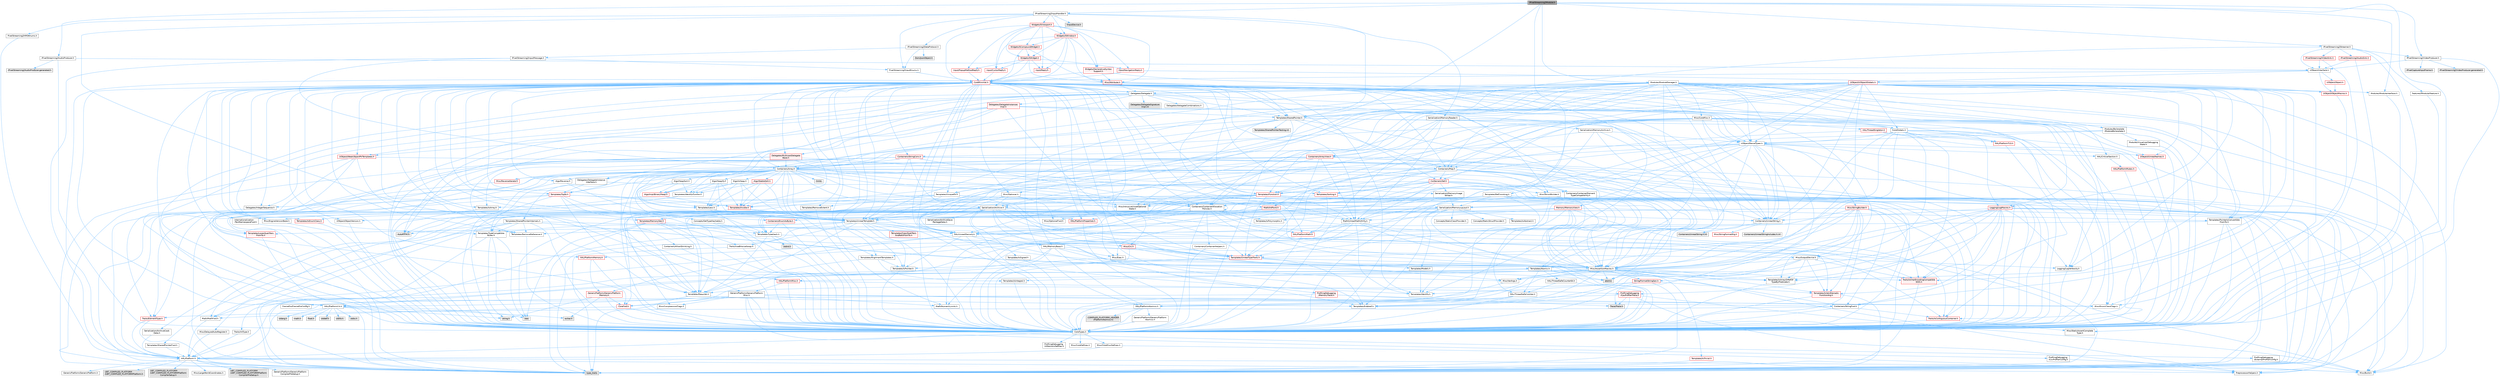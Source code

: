 digraph "IPixelStreaming2Module.h"
{
 // INTERACTIVE_SVG=YES
 // LATEX_PDF_SIZE
  bgcolor="transparent";
  edge [fontname=Helvetica,fontsize=10,labelfontname=Helvetica,labelfontsize=10];
  node [fontname=Helvetica,fontsize=10,shape=box,height=0.2,width=0.4];
  Node1 [id="Node000001",label="IPixelStreaming2Module.h",height=0.2,width=0.4,color="gray40", fillcolor="grey60", style="filled", fontcolor="black",tooltip=" "];
  Node1 -> Node2 [id="edge1_Node000001_Node000002",color="steelblue1",style="solid",tooltip=" "];
  Node2 [id="Node000002",label="CoreTypes.h",height=0.2,width=0.4,color="grey40", fillcolor="white", style="filled",URL="$dc/dec/CoreTypes_8h.html",tooltip=" "];
  Node2 -> Node3 [id="edge2_Node000002_Node000003",color="steelblue1",style="solid",tooltip=" "];
  Node3 [id="Node000003",label="HAL/Platform.h",height=0.2,width=0.4,color="grey40", fillcolor="white", style="filled",URL="$d9/dd0/Platform_8h.html",tooltip=" "];
  Node3 -> Node4 [id="edge3_Node000003_Node000004",color="steelblue1",style="solid",tooltip=" "];
  Node4 [id="Node000004",label="Misc/Build.h",height=0.2,width=0.4,color="grey40", fillcolor="white", style="filled",URL="$d3/dbb/Build_8h.html",tooltip=" "];
  Node3 -> Node5 [id="edge4_Node000003_Node000005",color="steelblue1",style="solid",tooltip=" "];
  Node5 [id="Node000005",label="Misc/LargeWorldCoordinates.h",height=0.2,width=0.4,color="grey40", fillcolor="white", style="filled",URL="$d2/dcb/LargeWorldCoordinates_8h.html",tooltip=" "];
  Node3 -> Node6 [id="edge5_Node000003_Node000006",color="steelblue1",style="solid",tooltip=" "];
  Node6 [id="Node000006",label="type_traits",height=0.2,width=0.4,color="grey60", fillcolor="#E0E0E0", style="filled",tooltip=" "];
  Node3 -> Node7 [id="edge6_Node000003_Node000007",color="steelblue1",style="solid",tooltip=" "];
  Node7 [id="Node000007",label="PreprocessorHelpers.h",height=0.2,width=0.4,color="grey40", fillcolor="white", style="filled",URL="$db/ddb/PreprocessorHelpers_8h.html",tooltip=" "];
  Node3 -> Node8 [id="edge7_Node000003_Node000008",color="steelblue1",style="solid",tooltip=" "];
  Node8 [id="Node000008",label="UBT_COMPILED_PLATFORM\l/UBT_COMPILED_PLATFORMPlatform\lCompilerPreSetup.h",height=0.2,width=0.4,color="grey60", fillcolor="#E0E0E0", style="filled",tooltip=" "];
  Node3 -> Node9 [id="edge8_Node000003_Node000009",color="steelblue1",style="solid",tooltip=" "];
  Node9 [id="Node000009",label="GenericPlatform/GenericPlatform\lCompilerPreSetup.h",height=0.2,width=0.4,color="grey40", fillcolor="white", style="filled",URL="$d9/dc8/GenericPlatformCompilerPreSetup_8h.html",tooltip=" "];
  Node3 -> Node10 [id="edge9_Node000003_Node000010",color="steelblue1",style="solid",tooltip=" "];
  Node10 [id="Node000010",label="GenericPlatform/GenericPlatform.h",height=0.2,width=0.4,color="grey40", fillcolor="white", style="filled",URL="$d6/d84/GenericPlatform_8h.html",tooltip=" "];
  Node3 -> Node11 [id="edge10_Node000003_Node000011",color="steelblue1",style="solid",tooltip=" "];
  Node11 [id="Node000011",label="UBT_COMPILED_PLATFORM\l/UBT_COMPILED_PLATFORMPlatform.h",height=0.2,width=0.4,color="grey60", fillcolor="#E0E0E0", style="filled",tooltip=" "];
  Node3 -> Node12 [id="edge11_Node000003_Node000012",color="steelblue1",style="solid",tooltip=" "];
  Node12 [id="Node000012",label="UBT_COMPILED_PLATFORM\l/UBT_COMPILED_PLATFORMPlatform\lCompilerSetup.h",height=0.2,width=0.4,color="grey60", fillcolor="#E0E0E0", style="filled",tooltip=" "];
  Node2 -> Node13 [id="edge12_Node000002_Node000013",color="steelblue1",style="solid",tooltip=" "];
  Node13 [id="Node000013",label="ProfilingDebugging\l/UMemoryDefines.h",height=0.2,width=0.4,color="grey40", fillcolor="white", style="filled",URL="$d2/da2/UMemoryDefines_8h.html",tooltip=" "];
  Node2 -> Node14 [id="edge13_Node000002_Node000014",color="steelblue1",style="solid",tooltip=" "];
  Node14 [id="Node000014",label="Misc/CoreMiscDefines.h",height=0.2,width=0.4,color="grey40", fillcolor="white", style="filled",URL="$da/d38/CoreMiscDefines_8h.html",tooltip=" "];
  Node14 -> Node3 [id="edge14_Node000014_Node000003",color="steelblue1",style="solid",tooltip=" "];
  Node14 -> Node7 [id="edge15_Node000014_Node000007",color="steelblue1",style="solid",tooltip=" "];
  Node2 -> Node15 [id="edge16_Node000002_Node000015",color="steelblue1",style="solid",tooltip=" "];
  Node15 [id="Node000015",label="Misc/CoreDefines.h",height=0.2,width=0.4,color="grey40", fillcolor="white", style="filled",URL="$d3/dd2/CoreDefines_8h.html",tooltip=" "];
  Node1 -> Node16 [id="edge17_Node000001_Node000016",color="steelblue1",style="solid",tooltip=" "];
  Node16 [id="Node000016",label="Modules/ModuleInterface.h",height=0.2,width=0.4,color="grey40", fillcolor="white", style="filled",URL="$df/d9e/ModuleInterface_8h.html",tooltip=" "];
  Node16 -> Node2 [id="edge18_Node000016_Node000002",color="steelblue1",style="solid",tooltip=" "];
  Node1 -> Node17 [id="edge19_Node000001_Node000017",color="steelblue1",style="solid",tooltip=" "];
  Node17 [id="Node000017",label="Modules/ModuleManager.h",height=0.2,width=0.4,color="grey40", fillcolor="white", style="filled",URL="$d3/dd3/ModuleManager_8h.html",tooltip=" "];
  Node17 -> Node18 [id="edge20_Node000017_Node000018",color="steelblue1",style="solid",tooltip=" "];
  Node18 [id="Node000018",label="Containers/Array.h",height=0.2,width=0.4,color="grey40", fillcolor="white", style="filled",URL="$df/dd0/Array_8h.html",tooltip=" "];
  Node18 -> Node2 [id="edge21_Node000018_Node000002",color="steelblue1",style="solid",tooltip=" "];
  Node18 -> Node19 [id="edge22_Node000018_Node000019",color="steelblue1",style="solid",tooltip=" "];
  Node19 [id="Node000019",label="Misc/AssertionMacros.h",height=0.2,width=0.4,color="grey40", fillcolor="white", style="filled",URL="$d0/dfa/AssertionMacros_8h.html",tooltip=" "];
  Node19 -> Node2 [id="edge23_Node000019_Node000002",color="steelblue1",style="solid",tooltip=" "];
  Node19 -> Node3 [id="edge24_Node000019_Node000003",color="steelblue1",style="solid",tooltip=" "];
  Node19 -> Node20 [id="edge25_Node000019_Node000020",color="steelblue1",style="solid",tooltip=" "];
  Node20 [id="Node000020",label="HAL/PlatformMisc.h",height=0.2,width=0.4,color="red", fillcolor="#FFF0F0", style="filled",URL="$d0/df5/PlatformMisc_8h.html",tooltip=" "];
  Node20 -> Node2 [id="edge26_Node000020_Node000002",color="steelblue1",style="solid",tooltip=" "];
  Node20 -> Node21 [id="edge27_Node000020_Node000021",color="steelblue1",style="solid",tooltip=" "];
  Node21 [id="Node000021",label="GenericPlatform/GenericPlatform\lMisc.h",height=0.2,width=0.4,color="grey40", fillcolor="white", style="filled",URL="$db/d9a/GenericPlatformMisc_8h.html",tooltip=" "];
  Node21 -> Node22 [id="edge28_Node000021_Node000022",color="steelblue1",style="solid",tooltip=" "];
  Node22 [id="Node000022",label="Containers/StringFwd.h",height=0.2,width=0.4,color="grey40", fillcolor="white", style="filled",URL="$df/d37/StringFwd_8h.html",tooltip=" "];
  Node22 -> Node2 [id="edge29_Node000022_Node000002",color="steelblue1",style="solid",tooltip=" "];
  Node22 -> Node23 [id="edge30_Node000022_Node000023",color="steelblue1",style="solid",tooltip=" "];
  Node23 [id="Node000023",label="Traits/ElementType.h",height=0.2,width=0.4,color="red", fillcolor="#FFF0F0", style="filled",URL="$d5/d4f/ElementType_8h.html",tooltip=" "];
  Node23 -> Node3 [id="edge31_Node000023_Node000003",color="steelblue1",style="solid",tooltip=" "];
  Node23 -> Node6 [id="edge32_Node000023_Node000006",color="steelblue1",style="solid",tooltip=" "];
  Node22 -> Node25 [id="edge33_Node000022_Node000025",color="steelblue1",style="solid",tooltip=" "];
  Node25 [id="Node000025",label="Traits/IsContiguousContainer.h",height=0.2,width=0.4,color="red", fillcolor="#FFF0F0", style="filled",URL="$d5/d3c/IsContiguousContainer_8h.html",tooltip=" "];
  Node25 -> Node2 [id="edge34_Node000025_Node000002",color="steelblue1",style="solid",tooltip=" "];
  Node25 -> Node26 [id="edge35_Node000025_Node000026",color="steelblue1",style="solid",tooltip=" "];
  Node26 [id="Node000026",label="Misc/StaticAssertComplete\lType.h",height=0.2,width=0.4,color="grey40", fillcolor="white", style="filled",URL="$d5/d4e/StaticAssertCompleteType_8h.html",tooltip=" "];
  Node21 -> Node27 [id="edge36_Node000021_Node000027",color="steelblue1",style="solid",tooltip=" "];
  Node27 [id="Node000027",label="CoreFwd.h",height=0.2,width=0.4,color="red", fillcolor="#FFF0F0", style="filled",URL="$d1/d1e/CoreFwd_8h.html",tooltip=" "];
  Node27 -> Node2 [id="edge37_Node000027_Node000002",color="steelblue1",style="solid",tooltip=" "];
  Node27 -> Node29 [id="edge38_Node000027_Node000029",color="steelblue1",style="solid",tooltip=" "];
  Node29 [id="Node000029",label="Math/MathFwd.h",height=0.2,width=0.4,color="grey40", fillcolor="white", style="filled",URL="$d2/d10/MathFwd_8h.html",tooltip=" "];
  Node29 -> Node3 [id="edge39_Node000029_Node000003",color="steelblue1",style="solid",tooltip=" "];
  Node21 -> Node2 [id="edge40_Node000021_Node000002",color="steelblue1",style="solid",tooltip=" "];
  Node21 -> Node31 [id="edge41_Node000021_Node000031",color="steelblue1",style="solid",tooltip=" "];
  Node31 [id="Node000031",label="FramePro/FrameProConfig.h",height=0.2,width=0.4,color="grey40", fillcolor="white", style="filled",URL="$d7/d90/FrameProConfig_8h.html",tooltip=" "];
  Node21 -> Node32 [id="edge42_Node000021_Node000032",color="steelblue1",style="solid",tooltip=" "];
  Node32 [id="Node000032",label="HAL/PlatformCrt.h",height=0.2,width=0.4,color="grey40", fillcolor="white", style="filled",URL="$d8/d75/PlatformCrt_8h.html",tooltip=" "];
  Node32 -> Node33 [id="edge43_Node000032_Node000033",color="steelblue1",style="solid",tooltip=" "];
  Node33 [id="Node000033",label="new",height=0.2,width=0.4,color="grey60", fillcolor="#E0E0E0", style="filled",tooltip=" "];
  Node32 -> Node34 [id="edge44_Node000032_Node000034",color="steelblue1",style="solid",tooltip=" "];
  Node34 [id="Node000034",label="wchar.h",height=0.2,width=0.4,color="grey60", fillcolor="#E0E0E0", style="filled",tooltip=" "];
  Node32 -> Node35 [id="edge45_Node000032_Node000035",color="steelblue1",style="solid",tooltip=" "];
  Node35 [id="Node000035",label="stddef.h",height=0.2,width=0.4,color="grey60", fillcolor="#E0E0E0", style="filled",tooltip=" "];
  Node32 -> Node36 [id="edge46_Node000032_Node000036",color="steelblue1",style="solid",tooltip=" "];
  Node36 [id="Node000036",label="stdlib.h",height=0.2,width=0.4,color="grey60", fillcolor="#E0E0E0", style="filled",tooltip=" "];
  Node32 -> Node37 [id="edge47_Node000032_Node000037",color="steelblue1",style="solid",tooltip=" "];
  Node37 [id="Node000037",label="stdio.h",height=0.2,width=0.4,color="grey60", fillcolor="#E0E0E0", style="filled",tooltip=" "];
  Node32 -> Node38 [id="edge48_Node000032_Node000038",color="steelblue1",style="solid",tooltip=" "];
  Node38 [id="Node000038",label="stdarg.h",height=0.2,width=0.4,color="grey60", fillcolor="#E0E0E0", style="filled",tooltip=" "];
  Node32 -> Node39 [id="edge49_Node000032_Node000039",color="steelblue1",style="solid",tooltip=" "];
  Node39 [id="Node000039",label="math.h",height=0.2,width=0.4,color="grey60", fillcolor="#E0E0E0", style="filled",tooltip=" "];
  Node32 -> Node40 [id="edge50_Node000032_Node000040",color="steelblue1",style="solid",tooltip=" "];
  Node40 [id="Node000040",label="float.h",height=0.2,width=0.4,color="grey60", fillcolor="#E0E0E0", style="filled",tooltip=" "];
  Node32 -> Node41 [id="edge51_Node000032_Node000041",color="steelblue1",style="solid",tooltip=" "];
  Node41 [id="Node000041",label="string.h",height=0.2,width=0.4,color="grey60", fillcolor="#E0E0E0", style="filled",tooltip=" "];
  Node21 -> Node42 [id="edge52_Node000021_Node000042",color="steelblue1",style="solid",tooltip=" "];
  Node42 [id="Node000042",label="Math/NumericLimits.h",height=0.2,width=0.4,color="grey40", fillcolor="white", style="filled",URL="$df/d1b/NumericLimits_8h.html",tooltip=" "];
  Node42 -> Node2 [id="edge53_Node000042_Node000002",color="steelblue1",style="solid",tooltip=" "];
  Node21 -> Node43 [id="edge54_Node000021_Node000043",color="steelblue1",style="solid",tooltip=" "];
  Node43 [id="Node000043",label="Misc/CompressionFlags.h",height=0.2,width=0.4,color="grey40", fillcolor="white", style="filled",URL="$d9/d76/CompressionFlags_8h.html",tooltip=" "];
  Node21 -> Node44 [id="edge55_Node000021_Node000044",color="steelblue1",style="solid",tooltip=" "];
  Node44 [id="Node000044",label="Misc/EnumClassFlags.h",height=0.2,width=0.4,color="grey40", fillcolor="white", style="filled",URL="$d8/de7/EnumClassFlags_8h.html",tooltip=" "];
  Node21 -> Node45 [id="edge56_Node000021_Node000045",color="steelblue1",style="solid",tooltip=" "];
  Node45 [id="Node000045",label="ProfilingDebugging\l/CsvProfilerConfig.h",height=0.2,width=0.4,color="grey40", fillcolor="white", style="filled",URL="$d3/d88/CsvProfilerConfig_8h.html",tooltip=" "];
  Node45 -> Node4 [id="edge57_Node000045_Node000004",color="steelblue1",style="solid",tooltip=" "];
  Node21 -> Node46 [id="edge58_Node000021_Node000046",color="steelblue1",style="solid",tooltip=" "];
  Node46 [id="Node000046",label="ProfilingDebugging\l/ExternalProfilerConfig.h",height=0.2,width=0.4,color="grey40", fillcolor="white", style="filled",URL="$d3/dbb/ExternalProfilerConfig_8h.html",tooltip=" "];
  Node46 -> Node4 [id="edge59_Node000046_Node000004",color="steelblue1",style="solid",tooltip=" "];
  Node20 -> Node48 [id="edge60_Node000020_Node000048",color="steelblue1",style="solid",tooltip=" "];
  Node48 [id="Node000048",label="ProfilingDebugging\l/CpuProfilerTrace.h",height=0.2,width=0.4,color="red", fillcolor="#FFF0F0", style="filled",URL="$da/dcb/CpuProfilerTrace_8h.html",tooltip=" "];
  Node48 -> Node2 [id="edge61_Node000048_Node000002",color="steelblue1",style="solid",tooltip=" "];
  Node48 -> Node49 [id="edge62_Node000048_Node000049",color="steelblue1",style="solid",tooltip=" "];
  Node49 [id="Node000049",label="HAL/PlatformAtomics.h",height=0.2,width=0.4,color="grey40", fillcolor="white", style="filled",URL="$d3/d36/PlatformAtomics_8h.html",tooltip=" "];
  Node49 -> Node2 [id="edge63_Node000049_Node000002",color="steelblue1",style="solid",tooltip=" "];
  Node49 -> Node50 [id="edge64_Node000049_Node000050",color="steelblue1",style="solid",tooltip=" "];
  Node50 [id="Node000050",label="GenericPlatform/GenericPlatform\lAtomics.h",height=0.2,width=0.4,color="grey40", fillcolor="white", style="filled",URL="$da/d72/GenericPlatformAtomics_8h.html",tooltip=" "];
  Node50 -> Node2 [id="edge65_Node000050_Node000002",color="steelblue1",style="solid",tooltip=" "];
  Node49 -> Node51 [id="edge66_Node000049_Node000051",color="steelblue1",style="solid",tooltip=" "];
  Node51 [id="Node000051",label="COMPILED_PLATFORM_HEADER\l(PlatformAtomics.h)",height=0.2,width=0.4,color="grey60", fillcolor="#E0E0E0", style="filled",tooltip=" "];
  Node48 -> Node7 [id="edge67_Node000048_Node000007",color="steelblue1",style="solid",tooltip=" "];
  Node48 -> Node4 [id="edge68_Node000048_Node000004",color="steelblue1",style="solid",tooltip=" "];
  Node48 -> Node55 [id="edge69_Node000048_Node000055",color="steelblue1",style="solid",tooltip=" "];
  Node55 [id="Node000055",label="Trace/Trace.h",height=0.2,width=0.4,color="grey60", fillcolor="#E0E0E0", style="filled",tooltip=" "];
  Node19 -> Node7 [id="edge70_Node000019_Node000007",color="steelblue1",style="solid",tooltip=" "];
  Node19 -> Node56 [id="edge71_Node000019_Node000056",color="steelblue1",style="solid",tooltip=" "];
  Node56 [id="Node000056",label="Templates/EnableIf.h",height=0.2,width=0.4,color="grey40", fillcolor="white", style="filled",URL="$d7/d60/EnableIf_8h.html",tooltip=" "];
  Node56 -> Node2 [id="edge72_Node000056_Node000002",color="steelblue1",style="solid",tooltip=" "];
  Node19 -> Node57 [id="edge73_Node000019_Node000057",color="steelblue1",style="solid",tooltip=" "];
  Node57 [id="Node000057",label="Templates/IsArrayOrRefOf\lTypeByPredicate.h",height=0.2,width=0.4,color="grey40", fillcolor="white", style="filled",URL="$d6/da1/IsArrayOrRefOfTypeByPredicate_8h.html",tooltip=" "];
  Node57 -> Node2 [id="edge74_Node000057_Node000002",color="steelblue1",style="solid",tooltip=" "];
  Node19 -> Node58 [id="edge75_Node000019_Node000058",color="steelblue1",style="solid",tooltip=" "];
  Node58 [id="Node000058",label="Templates/IsValidVariadic\lFunctionArg.h",height=0.2,width=0.4,color="red", fillcolor="#FFF0F0", style="filled",URL="$d0/dc8/IsValidVariadicFunctionArg_8h.html",tooltip=" "];
  Node58 -> Node2 [id="edge76_Node000058_Node000002",color="steelblue1",style="solid",tooltip=" "];
  Node58 -> Node6 [id="edge77_Node000058_Node000006",color="steelblue1",style="solid",tooltip=" "];
  Node19 -> Node60 [id="edge78_Node000019_Node000060",color="steelblue1",style="solid",tooltip=" "];
  Node60 [id="Node000060",label="Traits/IsCharEncodingCompatible\lWith.h",height=0.2,width=0.4,color="red", fillcolor="#FFF0F0", style="filled",URL="$df/dd1/IsCharEncodingCompatibleWith_8h.html",tooltip=" "];
  Node60 -> Node6 [id="edge79_Node000060_Node000006",color="steelblue1",style="solid",tooltip=" "];
  Node19 -> Node62 [id="edge80_Node000019_Node000062",color="steelblue1",style="solid",tooltip=" "];
  Node62 [id="Node000062",label="Misc/VarArgs.h",height=0.2,width=0.4,color="grey40", fillcolor="white", style="filled",URL="$d5/d6f/VarArgs_8h.html",tooltip=" "];
  Node62 -> Node2 [id="edge81_Node000062_Node000002",color="steelblue1",style="solid",tooltip=" "];
  Node19 -> Node63 [id="edge82_Node000019_Node000063",color="steelblue1",style="solid",tooltip=" "];
  Node63 [id="Node000063",label="String/FormatStringSan.h",height=0.2,width=0.4,color="red", fillcolor="#FFF0F0", style="filled",URL="$d3/d8b/FormatStringSan_8h.html",tooltip=" "];
  Node63 -> Node6 [id="edge83_Node000063_Node000006",color="steelblue1",style="solid",tooltip=" "];
  Node63 -> Node2 [id="edge84_Node000063_Node000002",color="steelblue1",style="solid",tooltip=" "];
  Node63 -> Node64 [id="edge85_Node000063_Node000064",color="steelblue1",style="solid",tooltip=" "];
  Node64 [id="Node000064",label="Templates/Requires.h",height=0.2,width=0.4,color="grey40", fillcolor="white", style="filled",URL="$dc/d96/Requires_8h.html",tooltip=" "];
  Node64 -> Node56 [id="edge86_Node000064_Node000056",color="steelblue1",style="solid",tooltip=" "];
  Node64 -> Node6 [id="edge87_Node000064_Node000006",color="steelblue1",style="solid",tooltip=" "];
  Node63 -> Node65 [id="edge88_Node000063_Node000065",color="steelblue1",style="solid",tooltip=" "];
  Node65 [id="Node000065",label="Templates/Identity.h",height=0.2,width=0.4,color="grey40", fillcolor="white", style="filled",URL="$d0/dd5/Identity_8h.html",tooltip=" "];
  Node63 -> Node58 [id="edge89_Node000063_Node000058",color="steelblue1",style="solid",tooltip=" "];
  Node19 -> Node69 [id="edge90_Node000019_Node000069",color="steelblue1",style="solid",tooltip=" "];
  Node69 [id="Node000069",label="atomic",height=0.2,width=0.4,color="grey60", fillcolor="#E0E0E0", style="filled",tooltip=" "];
  Node18 -> Node70 [id="edge91_Node000018_Node000070",color="steelblue1",style="solid",tooltip=" "];
  Node70 [id="Node000070",label="Misc/IntrusiveUnsetOptional\lState.h",height=0.2,width=0.4,color="grey40", fillcolor="white", style="filled",URL="$d2/d0a/IntrusiveUnsetOptionalState_8h.html",tooltip=" "];
  Node70 -> Node71 [id="edge92_Node000070_Node000071",color="steelblue1",style="solid",tooltip=" "];
  Node71 [id="Node000071",label="Misc/OptionalFwd.h",height=0.2,width=0.4,color="grey40", fillcolor="white", style="filled",URL="$dc/d50/OptionalFwd_8h.html",tooltip=" "];
  Node18 -> Node72 [id="edge93_Node000018_Node000072",color="steelblue1",style="solid",tooltip=" "];
  Node72 [id="Node000072",label="Misc/ReverseIterate.h",height=0.2,width=0.4,color="red", fillcolor="#FFF0F0", style="filled",URL="$db/de3/ReverseIterate_8h.html",tooltip=" "];
  Node72 -> Node3 [id="edge94_Node000072_Node000003",color="steelblue1",style="solid",tooltip=" "];
  Node18 -> Node74 [id="edge95_Node000018_Node000074",color="steelblue1",style="solid",tooltip=" "];
  Node74 [id="Node000074",label="HAL/UnrealMemory.h",height=0.2,width=0.4,color="grey40", fillcolor="white", style="filled",URL="$d9/d96/UnrealMemory_8h.html",tooltip=" "];
  Node74 -> Node2 [id="edge96_Node000074_Node000002",color="steelblue1",style="solid",tooltip=" "];
  Node74 -> Node75 [id="edge97_Node000074_Node000075",color="steelblue1",style="solid",tooltip=" "];
  Node75 [id="Node000075",label="GenericPlatform/GenericPlatform\lMemory.h",height=0.2,width=0.4,color="red", fillcolor="#FFF0F0", style="filled",URL="$dd/d22/GenericPlatformMemory_8h.html",tooltip=" "];
  Node75 -> Node27 [id="edge98_Node000075_Node000027",color="steelblue1",style="solid",tooltip=" "];
  Node75 -> Node2 [id="edge99_Node000075_Node000002",color="steelblue1",style="solid",tooltip=" "];
  Node75 -> Node41 [id="edge100_Node000075_Node000041",color="steelblue1",style="solid",tooltip=" "];
  Node75 -> Node34 [id="edge101_Node000075_Node000034",color="steelblue1",style="solid",tooltip=" "];
  Node74 -> Node78 [id="edge102_Node000074_Node000078",color="steelblue1",style="solid",tooltip=" "];
  Node78 [id="Node000078",label="HAL/MemoryBase.h",height=0.2,width=0.4,color="grey40", fillcolor="white", style="filled",URL="$d6/d9f/MemoryBase_8h.html",tooltip=" "];
  Node78 -> Node2 [id="edge103_Node000078_Node000002",color="steelblue1",style="solid",tooltip=" "];
  Node78 -> Node49 [id="edge104_Node000078_Node000049",color="steelblue1",style="solid",tooltip=" "];
  Node78 -> Node32 [id="edge105_Node000078_Node000032",color="steelblue1",style="solid",tooltip=" "];
  Node78 -> Node79 [id="edge106_Node000078_Node000079",color="steelblue1",style="solid",tooltip=" "];
  Node79 [id="Node000079",label="Misc/Exec.h",height=0.2,width=0.4,color="grey40", fillcolor="white", style="filled",URL="$de/ddb/Exec_8h.html",tooltip=" "];
  Node79 -> Node2 [id="edge107_Node000079_Node000002",color="steelblue1",style="solid",tooltip=" "];
  Node79 -> Node19 [id="edge108_Node000079_Node000019",color="steelblue1",style="solid",tooltip=" "];
  Node78 -> Node80 [id="edge109_Node000078_Node000080",color="steelblue1",style="solid",tooltip=" "];
  Node80 [id="Node000080",label="Misc/OutputDevice.h",height=0.2,width=0.4,color="grey40", fillcolor="white", style="filled",URL="$d7/d32/OutputDevice_8h.html",tooltip=" "];
  Node80 -> Node27 [id="edge110_Node000080_Node000027",color="steelblue1",style="solid",tooltip=" "];
  Node80 -> Node2 [id="edge111_Node000080_Node000002",color="steelblue1",style="solid",tooltip=" "];
  Node80 -> Node81 [id="edge112_Node000080_Node000081",color="steelblue1",style="solid",tooltip=" "];
  Node81 [id="Node000081",label="Logging/LogVerbosity.h",height=0.2,width=0.4,color="grey40", fillcolor="white", style="filled",URL="$d2/d8f/LogVerbosity_8h.html",tooltip=" "];
  Node81 -> Node2 [id="edge113_Node000081_Node000002",color="steelblue1",style="solid",tooltip=" "];
  Node80 -> Node62 [id="edge114_Node000080_Node000062",color="steelblue1",style="solid",tooltip=" "];
  Node80 -> Node57 [id="edge115_Node000080_Node000057",color="steelblue1",style="solid",tooltip=" "];
  Node80 -> Node58 [id="edge116_Node000080_Node000058",color="steelblue1",style="solid",tooltip=" "];
  Node80 -> Node60 [id="edge117_Node000080_Node000060",color="steelblue1",style="solid",tooltip=" "];
  Node78 -> Node82 [id="edge118_Node000078_Node000082",color="steelblue1",style="solid",tooltip=" "];
  Node82 [id="Node000082",label="Templates/Atomic.h",height=0.2,width=0.4,color="grey40", fillcolor="white", style="filled",URL="$d3/d91/Atomic_8h.html",tooltip=" "];
  Node82 -> Node83 [id="edge119_Node000082_Node000083",color="steelblue1",style="solid",tooltip=" "];
  Node83 [id="Node000083",label="HAL/ThreadSafeCounter.h",height=0.2,width=0.4,color="grey40", fillcolor="white", style="filled",URL="$dc/dc9/ThreadSafeCounter_8h.html",tooltip=" "];
  Node83 -> Node2 [id="edge120_Node000083_Node000002",color="steelblue1",style="solid",tooltip=" "];
  Node83 -> Node49 [id="edge121_Node000083_Node000049",color="steelblue1",style="solid",tooltip=" "];
  Node82 -> Node84 [id="edge122_Node000082_Node000084",color="steelblue1",style="solid",tooltip=" "];
  Node84 [id="Node000084",label="HAL/ThreadSafeCounter64.h",height=0.2,width=0.4,color="grey40", fillcolor="white", style="filled",URL="$d0/d12/ThreadSafeCounter64_8h.html",tooltip=" "];
  Node84 -> Node2 [id="edge123_Node000084_Node000002",color="steelblue1",style="solid",tooltip=" "];
  Node84 -> Node83 [id="edge124_Node000084_Node000083",color="steelblue1",style="solid",tooltip=" "];
  Node82 -> Node85 [id="edge125_Node000082_Node000085",color="steelblue1",style="solid",tooltip=" "];
  Node85 [id="Node000085",label="Templates/IsIntegral.h",height=0.2,width=0.4,color="grey40", fillcolor="white", style="filled",URL="$da/d64/IsIntegral_8h.html",tooltip=" "];
  Node85 -> Node2 [id="edge126_Node000085_Node000002",color="steelblue1",style="solid",tooltip=" "];
  Node82 -> Node86 [id="edge127_Node000082_Node000086",color="steelblue1",style="solid",tooltip=" "];
  Node86 [id="Node000086",label="Templates/IsTrivial.h",height=0.2,width=0.4,color="red", fillcolor="#FFF0F0", style="filled",URL="$da/d4c/IsTrivial_8h.html",tooltip=" "];
  Node86 -> Node6 [id="edge128_Node000086_Node000006",color="steelblue1",style="solid",tooltip=" "];
  Node82 -> Node90 [id="edge129_Node000082_Node000090",color="steelblue1",style="solid",tooltip=" "];
  Node90 [id="Node000090",label="Traits/IntType.h",height=0.2,width=0.4,color="grey40", fillcolor="white", style="filled",URL="$d7/deb/IntType_8h.html",tooltip=" "];
  Node90 -> Node3 [id="edge130_Node000090_Node000003",color="steelblue1",style="solid",tooltip=" "];
  Node82 -> Node69 [id="edge131_Node000082_Node000069",color="steelblue1",style="solid",tooltip=" "];
  Node74 -> Node91 [id="edge132_Node000074_Node000091",color="steelblue1",style="solid",tooltip=" "];
  Node91 [id="Node000091",label="HAL/PlatformMemory.h",height=0.2,width=0.4,color="red", fillcolor="#FFF0F0", style="filled",URL="$de/d68/PlatformMemory_8h.html",tooltip=" "];
  Node91 -> Node2 [id="edge133_Node000091_Node000002",color="steelblue1",style="solid",tooltip=" "];
  Node91 -> Node75 [id="edge134_Node000091_Node000075",color="steelblue1",style="solid",tooltip=" "];
  Node74 -> Node93 [id="edge135_Node000074_Node000093",color="steelblue1",style="solid",tooltip=" "];
  Node93 [id="Node000093",label="ProfilingDebugging\l/MemoryTrace.h",height=0.2,width=0.4,color="red", fillcolor="#FFF0F0", style="filled",URL="$da/dd7/MemoryTrace_8h.html",tooltip=" "];
  Node93 -> Node3 [id="edge136_Node000093_Node000003",color="steelblue1",style="solid",tooltip=" "];
  Node93 -> Node44 [id="edge137_Node000093_Node000044",color="steelblue1",style="solid",tooltip=" "];
  Node93 -> Node55 [id="edge138_Node000093_Node000055",color="steelblue1",style="solid",tooltip=" "];
  Node74 -> Node94 [id="edge139_Node000074_Node000094",color="steelblue1",style="solid",tooltip=" "];
  Node94 [id="Node000094",label="Templates/IsPointer.h",height=0.2,width=0.4,color="grey40", fillcolor="white", style="filled",URL="$d7/d05/IsPointer_8h.html",tooltip=" "];
  Node94 -> Node2 [id="edge140_Node000094_Node000002",color="steelblue1",style="solid",tooltip=" "];
  Node18 -> Node95 [id="edge141_Node000018_Node000095",color="steelblue1",style="solid",tooltip=" "];
  Node95 [id="Node000095",label="Templates/UnrealTypeTraits.h",height=0.2,width=0.4,color="red", fillcolor="#FFF0F0", style="filled",URL="$d2/d2d/UnrealTypeTraits_8h.html",tooltip=" "];
  Node95 -> Node2 [id="edge142_Node000095_Node000002",color="steelblue1",style="solid",tooltip=" "];
  Node95 -> Node94 [id="edge143_Node000095_Node000094",color="steelblue1",style="solid",tooltip=" "];
  Node95 -> Node19 [id="edge144_Node000095_Node000019",color="steelblue1",style="solid",tooltip=" "];
  Node95 -> Node56 [id="edge145_Node000095_Node000056",color="steelblue1",style="solid",tooltip=" "];
  Node95 -> Node97 [id="edge146_Node000095_Node000097",color="steelblue1",style="solid",tooltip=" "];
  Node97 [id="Node000097",label="Templates/Models.h",height=0.2,width=0.4,color="grey40", fillcolor="white", style="filled",URL="$d3/d0c/Models_8h.html",tooltip=" "];
  Node97 -> Node65 [id="edge147_Node000097_Node000065",color="steelblue1",style="solid",tooltip=" "];
  Node18 -> Node100 [id="edge148_Node000018_Node000100",color="steelblue1",style="solid",tooltip=" "];
  Node100 [id="Node000100",label="Templates/UnrealTemplate.h",height=0.2,width=0.4,color="grey40", fillcolor="white", style="filled",URL="$d4/d24/UnrealTemplate_8h.html",tooltip=" "];
  Node100 -> Node2 [id="edge149_Node000100_Node000002",color="steelblue1",style="solid",tooltip=" "];
  Node100 -> Node94 [id="edge150_Node000100_Node000094",color="steelblue1",style="solid",tooltip=" "];
  Node100 -> Node74 [id="edge151_Node000100_Node000074",color="steelblue1",style="solid",tooltip=" "];
  Node100 -> Node101 [id="edge152_Node000100_Node000101",color="steelblue1",style="solid",tooltip=" "];
  Node101 [id="Node000101",label="Templates/CopyQualifiers\lAndRefsFromTo.h",height=0.2,width=0.4,color="red", fillcolor="#FFF0F0", style="filled",URL="$d3/db3/CopyQualifiersAndRefsFromTo_8h.html",tooltip=" "];
  Node100 -> Node95 [id="edge153_Node000100_Node000095",color="steelblue1",style="solid",tooltip=" "];
  Node100 -> Node103 [id="edge154_Node000100_Node000103",color="steelblue1",style="solid",tooltip=" "];
  Node103 [id="Node000103",label="Templates/RemoveReference.h",height=0.2,width=0.4,color="grey40", fillcolor="white", style="filled",URL="$da/dbe/RemoveReference_8h.html",tooltip=" "];
  Node103 -> Node2 [id="edge155_Node000103_Node000002",color="steelblue1",style="solid",tooltip=" "];
  Node100 -> Node64 [id="edge156_Node000100_Node000064",color="steelblue1",style="solid",tooltip=" "];
  Node100 -> Node104 [id="edge157_Node000100_Node000104",color="steelblue1",style="solid",tooltip=" "];
  Node104 [id="Node000104",label="Templates/TypeCompatible\lBytes.h",height=0.2,width=0.4,color="grey40", fillcolor="white", style="filled",URL="$df/d0a/TypeCompatibleBytes_8h.html",tooltip=" "];
  Node104 -> Node2 [id="edge158_Node000104_Node000002",color="steelblue1",style="solid",tooltip=" "];
  Node104 -> Node41 [id="edge159_Node000104_Node000041",color="steelblue1",style="solid",tooltip=" "];
  Node104 -> Node33 [id="edge160_Node000104_Node000033",color="steelblue1",style="solid",tooltip=" "];
  Node104 -> Node6 [id="edge161_Node000104_Node000006",color="steelblue1",style="solid",tooltip=" "];
  Node100 -> Node65 [id="edge162_Node000100_Node000065",color="steelblue1",style="solid",tooltip=" "];
  Node100 -> Node25 [id="edge163_Node000100_Node000025",color="steelblue1",style="solid",tooltip=" "];
  Node100 -> Node105 [id="edge164_Node000100_Node000105",color="steelblue1",style="solid",tooltip=" "];
  Node105 [id="Node000105",label="Traits/UseBitwiseSwap.h",height=0.2,width=0.4,color="grey40", fillcolor="white", style="filled",URL="$db/df3/UseBitwiseSwap_8h.html",tooltip=" "];
  Node105 -> Node2 [id="edge165_Node000105_Node000002",color="steelblue1",style="solid",tooltip=" "];
  Node105 -> Node6 [id="edge166_Node000105_Node000006",color="steelblue1",style="solid",tooltip=" "];
  Node100 -> Node6 [id="edge167_Node000100_Node000006",color="steelblue1",style="solid",tooltip=" "];
  Node18 -> Node106 [id="edge168_Node000018_Node000106",color="steelblue1",style="solid",tooltip=" "];
  Node106 [id="Node000106",label="Containers/AllowShrinking.h",height=0.2,width=0.4,color="grey40", fillcolor="white", style="filled",URL="$d7/d1a/AllowShrinking_8h.html",tooltip=" "];
  Node106 -> Node2 [id="edge169_Node000106_Node000002",color="steelblue1",style="solid",tooltip=" "];
  Node18 -> Node107 [id="edge170_Node000018_Node000107",color="steelblue1",style="solid",tooltip=" "];
  Node107 [id="Node000107",label="Containers/ContainerAllocation\lPolicies.h",height=0.2,width=0.4,color="grey40", fillcolor="white", style="filled",URL="$d7/dff/ContainerAllocationPolicies_8h.html",tooltip=" "];
  Node107 -> Node2 [id="edge171_Node000107_Node000002",color="steelblue1",style="solid",tooltip=" "];
  Node107 -> Node108 [id="edge172_Node000107_Node000108",color="steelblue1",style="solid",tooltip=" "];
  Node108 [id="Node000108",label="Containers/ContainerHelpers.h",height=0.2,width=0.4,color="grey40", fillcolor="white", style="filled",URL="$d7/d33/ContainerHelpers_8h.html",tooltip=" "];
  Node108 -> Node2 [id="edge173_Node000108_Node000002",color="steelblue1",style="solid",tooltip=" "];
  Node107 -> Node107 [id="edge174_Node000107_Node000107",color="steelblue1",style="solid",tooltip=" "];
  Node107 -> Node109 [id="edge175_Node000107_Node000109",color="steelblue1",style="solid",tooltip=" "];
  Node109 [id="Node000109",label="HAL/PlatformMath.h",height=0.2,width=0.4,color="red", fillcolor="#FFF0F0", style="filled",URL="$dc/d53/PlatformMath_8h.html",tooltip=" "];
  Node109 -> Node2 [id="edge176_Node000109_Node000002",color="steelblue1",style="solid",tooltip=" "];
  Node107 -> Node74 [id="edge177_Node000107_Node000074",color="steelblue1",style="solid",tooltip=" "];
  Node107 -> Node42 [id="edge178_Node000107_Node000042",color="steelblue1",style="solid",tooltip=" "];
  Node107 -> Node19 [id="edge179_Node000107_Node000019",color="steelblue1",style="solid",tooltip=" "];
  Node107 -> Node117 [id="edge180_Node000107_Node000117",color="steelblue1",style="solid",tooltip=" "];
  Node117 [id="Node000117",label="Templates/IsPolymorphic.h",height=0.2,width=0.4,color="grey40", fillcolor="white", style="filled",URL="$dc/d20/IsPolymorphic_8h.html",tooltip=" "];
  Node107 -> Node118 [id="edge181_Node000107_Node000118",color="steelblue1",style="solid",tooltip=" "];
  Node118 [id="Node000118",label="Templates/MemoryOps.h",height=0.2,width=0.4,color="red", fillcolor="#FFF0F0", style="filled",URL="$db/dea/MemoryOps_8h.html",tooltip=" "];
  Node118 -> Node2 [id="edge182_Node000118_Node000002",color="steelblue1",style="solid",tooltip=" "];
  Node118 -> Node74 [id="edge183_Node000118_Node000074",color="steelblue1",style="solid",tooltip=" "];
  Node118 -> Node64 [id="edge184_Node000118_Node000064",color="steelblue1",style="solid",tooltip=" "];
  Node118 -> Node95 [id="edge185_Node000118_Node000095",color="steelblue1",style="solid",tooltip=" "];
  Node118 -> Node105 [id="edge186_Node000118_Node000105",color="steelblue1",style="solid",tooltip=" "];
  Node118 -> Node33 [id="edge187_Node000118_Node000033",color="steelblue1",style="solid",tooltip=" "];
  Node118 -> Node6 [id="edge188_Node000118_Node000006",color="steelblue1",style="solid",tooltip=" "];
  Node107 -> Node104 [id="edge189_Node000107_Node000104",color="steelblue1",style="solid",tooltip=" "];
  Node107 -> Node6 [id="edge190_Node000107_Node000006",color="steelblue1",style="solid",tooltip=" "];
  Node18 -> Node119 [id="edge191_Node000018_Node000119",color="steelblue1",style="solid",tooltip=" "];
  Node119 [id="Node000119",label="Containers/ContainerElement\lTypeCompatibility.h",height=0.2,width=0.4,color="grey40", fillcolor="white", style="filled",URL="$df/ddf/ContainerElementTypeCompatibility_8h.html",tooltip=" "];
  Node119 -> Node2 [id="edge192_Node000119_Node000002",color="steelblue1",style="solid",tooltip=" "];
  Node119 -> Node95 [id="edge193_Node000119_Node000095",color="steelblue1",style="solid",tooltip=" "];
  Node18 -> Node120 [id="edge194_Node000018_Node000120",color="steelblue1",style="solid",tooltip=" "];
  Node120 [id="Node000120",label="Serialization/Archive.h",height=0.2,width=0.4,color="grey40", fillcolor="white", style="filled",URL="$d7/d3b/Archive_8h.html",tooltip=" "];
  Node120 -> Node27 [id="edge195_Node000120_Node000027",color="steelblue1",style="solid",tooltip=" "];
  Node120 -> Node2 [id="edge196_Node000120_Node000002",color="steelblue1",style="solid",tooltip=" "];
  Node120 -> Node121 [id="edge197_Node000120_Node000121",color="steelblue1",style="solid",tooltip=" "];
  Node121 [id="Node000121",label="HAL/PlatformProperties.h",height=0.2,width=0.4,color="red", fillcolor="#FFF0F0", style="filled",URL="$d9/db0/PlatformProperties_8h.html",tooltip=" "];
  Node121 -> Node2 [id="edge198_Node000121_Node000002",color="steelblue1",style="solid",tooltip=" "];
  Node120 -> Node124 [id="edge199_Node000120_Node000124",color="steelblue1",style="solid",tooltip=" "];
  Node124 [id="Node000124",label="Internationalization\l/TextNamespaceFwd.h",height=0.2,width=0.4,color="grey40", fillcolor="white", style="filled",URL="$d8/d97/TextNamespaceFwd_8h.html",tooltip=" "];
  Node124 -> Node2 [id="edge200_Node000124_Node000002",color="steelblue1",style="solid",tooltip=" "];
  Node120 -> Node29 [id="edge201_Node000120_Node000029",color="steelblue1",style="solid",tooltip=" "];
  Node120 -> Node19 [id="edge202_Node000120_Node000019",color="steelblue1",style="solid",tooltip=" "];
  Node120 -> Node4 [id="edge203_Node000120_Node000004",color="steelblue1",style="solid",tooltip=" "];
  Node120 -> Node43 [id="edge204_Node000120_Node000043",color="steelblue1",style="solid",tooltip=" "];
  Node120 -> Node125 [id="edge205_Node000120_Node000125",color="steelblue1",style="solid",tooltip=" "];
  Node125 [id="Node000125",label="Misc/EngineVersionBase.h",height=0.2,width=0.4,color="grey40", fillcolor="white", style="filled",URL="$d5/d2b/EngineVersionBase_8h.html",tooltip=" "];
  Node125 -> Node2 [id="edge206_Node000125_Node000002",color="steelblue1",style="solid",tooltip=" "];
  Node120 -> Node62 [id="edge207_Node000120_Node000062",color="steelblue1",style="solid",tooltip=" "];
  Node120 -> Node126 [id="edge208_Node000120_Node000126",color="steelblue1",style="solid",tooltip=" "];
  Node126 [id="Node000126",label="Serialization/ArchiveCook\lData.h",height=0.2,width=0.4,color="grey40", fillcolor="white", style="filled",URL="$dc/db6/ArchiveCookData_8h.html",tooltip=" "];
  Node126 -> Node3 [id="edge209_Node000126_Node000003",color="steelblue1",style="solid",tooltip=" "];
  Node120 -> Node127 [id="edge210_Node000120_Node000127",color="steelblue1",style="solid",tooltip=" "];
  Node127 [id="Node000127",label="Serialization/ArchiveSave\lPackageData.h",height=0.2,width=0.4,color="grey40", fillcolor="white", style="filled",URL="$d1/d37/ArchiveSavePackageData_8h.html",tooltip=" "];
  Node120 -> Node56 [id="edge211_Node000120_Node000056",color="steelblue1",style="solid",tooltip=" "];
  Node120 -> Node57 [id="edge212_Node000120_Node000057",color="steelblue1",style="solid",tooltip=" "];
  Node120 -> Node128 [id="edge213_Node000120_Node000128",color="steelblue1",style="solid",tooltip=" "];
  Node128 [id="Node000128",label="Templates/IsEnumClass.h",height=0.2,width=0.4,color="red", fillcolor="#FFF0F0", style="filled",URL="$d7/d15/IsEnumClass_8h.html",tooltip=" "];
  Node128 -> Node2 [id="edge214_Node000128_Node000002",color="steelblue1",style="solid",tooltip=" "];
  Node120 -> Node114 [id="edge215_Node000120_Node000114",color="steelblue1",style="solid",tooltip=" "];
  Node114 [id="Node000114",label="Templates/IsSigned.h",height=0.2,width=0.4,color="grey40", fillcolor="white", style="filled",URL="$d8/dd8/IsSigned_8h.html",tooltip=" "];
  Node114 -> Node2 [id="edge216_Node000114_Node000002",color="steelblue1",style="solid",tooltip=" "];
  Node120 -> Node58 [id="edge217_Node000120_Node000058",color="steelblue1",style="solid",tooltip=" "];
  Node120 -> Node100 [id="edge218_Node000120_Node000100",color="steelblue1",style="solid",tooltip=" "];
  Node120 -> Node60 [id="edge219_Node000120_Node000060",color="steelblue1",style="solid",tooltip=" "];
  Node120 -> Node129 [id="edge220_Node000120_Node000129",color="steelblue1",style="solid",tooltip=" "];
  Node129 [id="Node000129",label="UObject/ObjectVersion.h",height=0.2,width=0.4,color="grey40", fillcolor="white", style="filled",URL="$da/d63/ObjectVersion_8h.html",tooltip=" "];
  Node129 -> Node2 [id="edge221_Node000129_Node000002",color="steelblue1",style="solid",tooltip=" "];
  Node18 -> Node130 [id="edge222_Node000018_Node000130",color="steelblue1",style="solid",tooltip=" "];
  Node130 [id="Node000130",label="Serialization/MemoryImage\lWriter.h",height=0.2,width=0.4,color="grey40", fillcolor="white", style="filled",URL="$d0/d08/MemoryImageWriter_8h.html",tooltip=" "];
  Node130 -> Node2 [id="edge223_Node000130_Node000002",color="steelblue1",style="solid",tooltip=" "];
  Node130 -> Node131 [id="edge224_Node000130_Node000131",color="steelblue1",style="solid",tooltip=" "];
  Node131 [id="Node000131",label="Serialization/MemoryLayout.h",height=0.2,width=0.4,color="grey40", fillcolor="white", style="filled",URL="$d7/d66/MemoryLayout_8h.html",tooltip=" "];
  Node131 -> Node132 [id="edge225_Node000131_Node000132",color="steelblue1",style="solid",tooltip=" "];
  Node132 [id="Node000132",label="Concepts/StaticClassProvider.h",height=0.2,width=0.4,color="grey40", fillcolor="white", style="filled",URL="$dd/d83/StaticClassProvider_8h.html",tooltip=" "];
  Node131 -> Node133 [id="edge226_Node000131_Node000133",color="steelblue1",style="solid",tooltip=" "];
  Node133 [id="Node000133",label="Concepts/StaticStructProvider.h",height=0.2,width=0.4,color="grey40", fillcolor="white", style="filled",URL="$d5/d77/StaticStructProvider_8h.html",tooltip=" "];
  Node131 -> Node134 [id="edge227_Node000131_Node000134",color="steelblue1",style="solid",tooltip=" "];
  Node134 [id="Node000134",label="Containers/EnumAsByte.h",height=0.2,width=0.4,color="red", fillcolor="#FFF0F0", style="filled",URL="$d6/d9a/EnumAsByte_8h.html",tooltip=" "];
  Node134 -> Node2 [id="edge228_Node000134_Node000002",color="steelblue1",style="solid",tooltip=" "];
  Node134 -> Node135 [id="edge229_Node000134_Node000135",color="steelblue1",style="solid",tooltip=" "];
  Node135 [id="Node000135",label="Templates/TypeHash.h",height=0.2,width=0.4,color="grey40", fillcolor="white", style="filled",URL="$d1/d62/TypeHash_8h.html",tooltip=" "];
  Node135 -> Node2 [id="edge230_Node000135_Node000002",color="steelblue1",style="solid",tooltip=" "];
  Node135 -> Node64 [id="edge231_Node000135_Node000064",color="steelblue1",style="solid",tooltip=" "];
  Node135 -> Node136 [id="edge232_Node000135_Node000136",color="steelblue1",style="solid",tooltip=" "];
  Node136 [id="Node000136",label="Misc/Crc.h",height=0.2,width=0.4,color="red", fillcolor="#FFF0F0", style="filled",URL="$d4/dd2/Crc_8h.html",tooltip=" "];
  Node136 -> Node2 [id="edge233_Node000136_Node000002",color="steelblue1",style="solid",tooltip=" "];
  Node136 -> Node19 [id="edge234_Node000136_Node000019",color="steelblue1",style="solid",tooltip=" "];
  Node136 -> Node95 [id="edge235_Node000136_Node000095",color="steelblue1",style="solid",tooltip=" "];
  Node135 -> Node141 [id="edge236_Node000135_Node000141",color="steelblue1",style="solid",tooltip=" "];
  Node141 [id="Node000141",label="stdint.h",height=0.2,width=0.4,color="grey60", fillcolor="#E0E0E0", style="filled",tooltip=" "];
  Node135 -> Node6 [id="edge237_Node000135_Node000006",color="steelblue1",style="solid",tooltip=" "];
  Node131 -> Node22 [id="edge238_Node000131_Node000022",color="steelblue1",style="solid",tooltip=" "];
  Node131 -> Node74 [id="edge239_Node000131_Node000074",color="steelblue1",style="solid",tooltip=" "];
  Node131 -> Node142 [id="edge240_Node000131_Node000142",color="steelblue1",style="solid",tooltip=" "];
  Node142 [id="Node000142",label="Misc/DelayedAutoRegister.h",height=0.2,width=0.4,color="grey40", fillcolor="white", style="filled",URL="$d1/dda/DelayedAutoRegister_8h.html",tooltip=" "];
  Node142 -> Node3 [id="edge241_Node000142_Node000003",color="steelblue1",style="solid",tooltip=" "];
  Node131 -> Node56 [id="edge242_Node000131_Node000056",color="steelblue1",style="solid",tooltip=" "];
  Node131 -> Node143 [id="edge243_Node000131_Node000143",color="steelblue1",style="solid",tooltip=" "];
  Node143 [id="Node000143",label="Templates/IsAbstract.h",height=0.2,width=0.4,color="grey40", fillcolor="white", style="filled",URL="$d8/db7/IsAbstract_8h.html",tooltip=" "];
  Node131 -> Node117 [id="edge244_Node000131_Node000117",color="steelblue1",style="solid",tooltip=" "];
  Node131 -> Node97 [id="edge245_Node000131_Node000097",color="steelblue1",style="solid",tooltip=" "];
  Node131 -> Node100 [id="edge246_Node000131_Node000100",color="steelblue1",style="solid",tooltip=" "];
  Node18 -> Node144 [id="edge247_Node000018_Node000144",color="steelblue1",style="solid",tooltip=" "];
  Node144 [id="Node000144",label="Algo/Heapify.h",height=0.2,width=0.4,color="grey40", fillcolor="white", style="filled",URL="$d0/d2a/Heapify_8h.html",tooltip=" "];
  Node144 -> Node145 [id="edge248_Node000144_Node000145",color="steelblue1",style="solid",tooltip=" "];
  Node145 [id="Node000145",label="Algo/Impl/BinaryHeap.h",height=0.2,width=0.4,color="red", fillcolor="#FFF0F0", style="filled",URL="$d7/da3/Algo_2Impl_2BinaryHeap_8h.html",tooltip=" "];
  Node145 -> Node146 [id="edge249_Node000145_Node000146",color="steelblue1",style="solid",tooltip=" "];
  Node146 [id="Node000146",label="Templates/Invoke.h",height=0.2,width=0.4,color="red", fillcolor="#FFF0F0", style="filled",URL="$d7/deb/Invoke_8h.html",tooltip=" "];
  Node146 -> Node2 [id="edge250_Node000146_Node000002",color="steelblue1",style="solid",tooltip=" "];
  Node146 -> Node100 [id="edge251_Node000146_Node000100",color="steelblue1",style="solid",tooltip=" "];
  Node146 -> Node6 [id="edge252_Node000146_Node000006",color="steelblue1",style="solid",tooltip=" "];
  Node145 -> Node6 [id="edge253_Node000145_Node000006",color="steelblue1",style="solid",tooltip=" "];
  Node144 -> Node150 [id="edge254_Node000144_Node000150",color="steelblue1",style="solid",tooltip=" "];
  Node150 [id="Node000150",label="Templates/IdentityFunctor.h",height=0.2,width=0.4,color="grey40", fillcolor="white", style="filled",URL="$d7/d2e/IdentityFunctor_8h.html",tooltip=" "];
  Node150 -> Node3 [id="edge255_Node000150_Node000003",color="steelblue1",style="solid",tooltip=" "];
  Node144 -> Node146 [id="edge256_Node000144_Node000146",color="steelblue1",style="solid",tooltip=" "];
  Node144 -> Node151 [id="edge257_Node000144_Node000151",color="steelblue1",style="solid",tooltip=" "];
  Node151 [id="Node000151",label="Templates/Less.h",height=0.2,width=0.4,color="grey40", fillcolor="white", style="filled",URL="$de/dc8/Less_8h.html",tooltip=" "];
  Node151 -> Node2 [id="edge258_Node000151_Node000002",color="steelblue1",style="solid",tooltip=" "];
  Node151 -> Node100 [id="edge259_Node000151_Node000100",color="steelblue1",style="solid",tooltip=" "];
  Node144 -> Node100 [id="edge260_Node000144_Node000100",color="steelblue1",style="solid",tooltip=" "];
  Node18 -> Node152 [id="edge261_Node000018_Node000152",color="steelblue1",style="solid",tooltip=" "];
  Node152 [id="Node000152",label="Algo/HeapSort.h",height=0.2,width=0.4,color="grey40", fillcolor="white", style="filled",URL="$d3/d92/HeapSort_8h.html",tooltip=" "];
  Node152 -> Node145 [id="edge262_Node000152_Node000145",color="steelblue1",style="solid",tooltip=" "];
  Node152 -> Node150 [id="edge263_Node000152_Node000150",color="steelblue1",style="solid",tooltip=" "];
  Node152 -> Node151 [id="edge264_Node000152_Node000151",color="steelblue1",style="solid",tooltip=" "];
  Node152 -> Node100 [id="edge265_Node000152_Node000100",color="steelblue1",style="solid",tooltip=" "];
  Node18 -> Node153 [id="edge266_Node000018_Node000153",color="steelblue1",style="solid",tooltip=" "];
  Node153 [id="Node000153",label="Algo/IsHeap.h",height=0.2,width=0.4,color="grey40", fillcolor="white", style="filled",URL="$de/d32/IsHeap_8h.html",tooltip=" "];
  Node153 -> Node145 [id="edge267_Node000153_Node000145",color="steelblue1",style="solid",tooltip=" "];
  Node153 -> Node150 [id="edge268_Node000153_Node000150",color="steelblue1",style="solid",tooltip=" "];
  Node153 -> Node146 [id="edge269_Node000153_Node000146",color="steelblue1",style="solid",tooltip=" "];
  Node153 -> Node151 [id="edge270_Node000153_Node000151",color="steelblue1",style="solid",tooltip=" "];
  Node153 -> Node100 [id="edge271_Node000153_Node000100",color="steelblue1",style="solid",tooltip=" "];
  Node18 -> Node145 [id="edge272_Node000018_Node000145",color="steelblue1",style="solid",tooltip=" "];
  Node18 -> Node154 [id="edge273_Node000018_Node000154",color="steelblue1",style="solid",tooltip=" "];
  Node154 [id="Node000154",label="Algo/StableSort.h",height=0.2,width=0.4,color="red", fillcolor="#FFF0F0", style="filled",URL="$d7/d3c/StableSort_8h.html",tooltip=" "];
  Node154 -> Node150 [id="edge274_Node000154_Node000150",color="steelblue1",style="solid",tooltip=" "];
  Node154 -> Node146 [id="edge275_Node000154_Node000146",color="steelblue1",style="solid",tooltip=" "];
  Node154 -> Node151 [id="edge276_Node000154_Node000151",color="steelblue1",style="solid",tooltip=" "];
  Node154 -> Node100 [id="edge277_Node000154_Node000100",color="steelblue1",style="solid",tooltip=" "];
  Node18 -> Node157 [id="edge278_Node000018_Node000157",color="steelblue1",style="solid",tooltip=" "];
  Node157 [id="Node000157",label="Concepts/GetTypeHashable.h",height=0.2,width=0.4,color="grey40", fillcolor="white", style="filled",URL="$d3/da2/GetTypeHashable_8h.html",tooltip=" "];
  Node157 -> Node2 [id="edge279_Node000157_Node000002",color="steelblue1",style="solid",tooltip=" "];
  Node157 -> Node135 [id="edge280_Node000157_Node000135",color="steelblue1",style="solid",tooltip=" "];
  Node18 -> Node150 [id="edge281_Node000018_Node000150",color="steelblue1",style="solid",tooltip=" "];
  Node18 -> Node146 [id="edge282_Node000018_Node000146",color="steelblue1",style="solid",tooltip=" "];
  Node18 -> Node151 [id="edge283_Node000018_Node000151",color="steelblue1",style="solid",tooltip=" "];
  Node18 -> Node158 [id="edge284_Node000018_Node000158",color="steelblue1",style="solid",tooltip=" "];
  Node158 [id="Node000158",label="Templates/LosesQualifiers\lFromTo.h",height=0.2,width=0.4,color="red", fillcolor="#FFF0F0", style="filled",URL="$d2/db3/LosesQualifiersFromTo_8h.html",tooltip=" "];
  Node158 -> Node6 [id="edge285_Node000158_Node000006",color="steelblue1",style="solid",tooltip=" "];
  Node18 -> Node64 [id="edge286_Node000018_Node000064",color="steelblue1",style="solid",tooltip=" "];
  Node18 -> Node159 [id="edge287_Node000018_Node000159",color="steelblue1",style="solid",tooltip=" "];
  Node159 [id="Node000159",label="Templates/Sorting.h",height=0.2,width=0.4,color="red", fillcolor="#FFF0F0", style="filled",URL="$d3/d9e/Sorting_8h.html",tooltip=" "];
  Node159 -> Node2 [id="edge288_Node000159_Node000002",color="steelblue1",style="solid",tooltip=" "];
  Node159 -> Node109 [id="edge289_Node000159_Node000109",color="steelblue1",style="solid",tooltip=" "];
  Node159 -> Node151 [id="edge290_Node000159_Node000151",color="steelblue1",style="solid",tooltip=" "];
  Node18 -> Node163 [id="edge291_Node000018_Node000163",color="steelblue1",style="solid",tooltip=" "];
  Node163 [id="Node000163",label="Templates/AlignmentTemplates.h",height=0.2,width=0.4,color="grey40", fillcolor="white", style="filled",URL="$dd/d32/AlignmentTemplates_8h.html",tooltip=" "];
  Node163 -> Node2 [id="edge292_Node000163_Node000002",color="steelblue1",style="solid",tooltip=" "];
  Node163 -> Node85 [id="edge293_Node000163_Node000085",color="steelblue1",style="solid",tooltip=" "];
  Node163 -> Node94 [id="edge294_Node000163_Node000094",color="steelblue1",style="solid",tooltip=" "];
  Node18 -> Node23 [id="edge295_Node000018_Node000023",color="steelblue1",style="solid",tooltip=" "];
  Node18 -> Node115 [id="edge296_Node000018_Node000115",color="steelblue1",style="solid",tooltip=" "];
  Node115 [id="Node000115",label="limits",height=0.2,width=0.4,color="grey60", fillcolor="#E0E0E0", style="filled",tooltip=" "];
  Node18 -> Node6 [id="edge297_Node000018_Node000006",color="steelblue1",style="solid",tooltip=" "];
  Node17 -> Node107 [id="edge298_Node000017_Node000107",color="steelblue1",style="solid",tooltip=" "];
  Node17 -> Node164 [id="edge299_Node000017_Node000164",color="steelblue1",style="solid",tooltip=" "];
  Node164 [id="Node000164",label="Containers/Map.h",height=0.2,width=0.4,color="grey40", fillcolor="white", style="filled",URL="$df/d79/Map_8h.html",tooltip=" "];
  Node164 -> Node2 [id="edge300_Node000164_Node000002",color="steelblue1",style="solid",tooltip=" "];
  Node164 -> Node165 [id="edge301_Node000164_Node000165",color="steelblue1",style="solid",tooltip=" "];
  Node165 [id="Node000165",label="Algo/Reverse.h",height=0.2,width=0.4,color="grey40", fillcolor="white", style="filled",URL="$d5/d93/Reverse_8h.html",tooltip=" "];
  Node165 -> Node2 [id="edge302_Node000165_Node000002",color="steelblue1",style="solid",tooltip=" "];
  Node165 -> Node100 [id="edge303_Node000165_Node000100",color="steelblue1",style="solid",tooltip=" "];
  Node164 -> Node119 [id="edge304_Node000164_Node000119",color="steelblue1",style="solid",tooltip=" "];
  Node164 -> Node166 [id="edge305_Node000164_Node000166",color="steelblue1",style="solid",tooltip=" "];
  Node166 [id="Node000166",label="Containers/Set.h",height=0.2,width=0.4,color="red", fillcolor="#FFF0F0", style="filled",URL="$d4/d45/Set_8h.html",tooltip=" "];
  Node166 -> Node107 [id="edge306_Node000166_Node000107",color="steelblue1",style="solid",tooltip=" "];
  Node166 -> Node119 [id="edge307_Node000166_Node000119",color="steelblue1",style="solid",tooltip=" "];
  Node166 -> Node162 [id="edge308_Node000166_Node000162",color="steelblue1",style="solid",tooltip=" "];
  Node162 [id="Node000162",label="Math/UnrealMathUtility.h",height=0.2,width=0.4,color="grey40", fillcolor="white", style="filled",URL="$db/db8/UnrealMathUtility_8h.html",tooltip=" "];
  Node162 -> Node2 [id="edge309_Node000162_Node000002",color="steelblue1",style="solid",tooltip=" "];
  Node162 -> Node19 [id="edge310_Node000162_Node000019",color="steelblue1",style="solid",tooltip=" "];
  Node162 -> Node109 [id="edge311_Node000162_Node000109",color="steelblue1",style="solid",tooltip=" "];
  Node162 -> Node29 [id="edge312_Node000162_Node000029",color="steelblue1",style="solid",tooltip=" "];
  Node162 -> Node65 [id="edge313_Node000162_Node000065",color="steelblue1",style="solid",tooltip=" "];
  Node162 -> Node64 [id="edge314_Node000162_Node000064",color="steelblue1",style="solid",tooltip=" "];
  Node166 -> Node19 [id="edge315_Node000166_Node000019",color="steelblue1",style="solid",tooltip=" "];
  Node166 -> Node191 [id="edge316_Node000166_Node000191",color="steelblue1",style="solid",tooltip=" "];
  Node191 [id="Node000191",label="Misc/StructBuilder.h",height=0.2,width=0.4,color="grey40", fillcolor="white", style="filled",URL="$d9/db3/StructBuilder_8h.html",tooltip=" "];
  Node191 -> Node2 [id="edge317_Node000191_Node000002",color="steelblue1",style="solid",tooltip=" "];
  Node191 -> Node162 [id="edge318_Node000191_Node000162",color="steelblue1",style="solid",tooltip=" "];
  Node191 -> Node163 [id="edge319_Node000191_Node000163",color="steelblue1",style="solid",tooltip=" "];
  Node166 -> Node130 [id="edge320_Node000166_Node000130",color="steelblue1",style="solid",tooltip=" "];
  Node166 -> Node192 [id="edge321_Node000166_Node000192",color="steelblue1",style="solid",tooltip=" "];
  Node192 [id="Node000192",label="Templates/Function.h",height=0.2,width=0.4,color="red", fillcolor="#FFF0F0", style="filled",URL="$df/df5/Function_8h.html",tooltip=" "];
  Node192 -> Node2 [id="edge322_Node000192_Node000002",color="steelblue1",style="solid",tooltip=" "];
  Node192 -> Node19 [id="edge323_Node000192_Node000019",color="steelblue1",style="solid",tooltip=" "];
  Node192 -> Node70 [id="edge324_Node000192_Node000070",color="steelblue1",style="solid",tooltip=" "];
  Node192 -> Node74 [id="edge325_Node000192_Node000074",color="steelblue1",style="solid",tooltip=" "];
  Node192 -> Node95 [id="edge326_Node000192_Node000095",color="steelblue1",style="solid",tooltip=" "];
  Node192 -> Node146 [id="edge327_Node000192_Node000146",color="steelblue1",style="solid",tooltip=" "];
  Node192 -> Node100 [id="edge328_Node000192_Node000100",color="steelblue1",style="solid",tooltip=" "];
  Node192 -> Node64 [id="edge329_Node000192_Node000064",color="steelblue1",style="solid",tooltip=" "];
  Node192 -> Node162 [id="edge330_Node000192_Node000162",color="steelblue1",style="solid",tooltip=" "];
  Node192 -> Node33 [id="edge331_Node000192_Node000033",color="steelblue1",style="solid",tooltip=" "];
  Node192 -> Node6 [id="edge332_Node000192_Node000006",color="steelblue1",style="solid",tooltip=" "];
  Node166 -> Node159 [id="edge333_Node000166_Node000159",color="steelblue1",style="solid",tooltip=" "];
  Node166 -> Node135 [id="edge334_Node000166_Node000135",color="steelblue1",style="solid",tooltip=" "];
  Node166 -> Node100 [id="edge335_Node000166_Node000100",color="steelblue1",style="solid",tooltip=" "];
  Node166 -> Node6 [id="edge336_Node000166_Node000006",color="steelblue1",style="solid",tooltip=" "];
  Node164 -> Node187 [id="edge337_Node000164_Node000187",color="steelblue1",style="solid",tooltip=" "];
  Node187 [id="Node000187",label="Containers/UnrealString.h",height=0.2,width=0.4,color="grey40", fillcolor="white", style="filled",URL="$d5/dba/UnrealString_8h.html",tooltip=" "];
  Node187 -> Node188 [id="edge338_Node000187_Node000188",color="steelblue1",style="solid",tooltip=" "];
  Node188 [id="Node000188",label="Containers/UnrealStringIncludes.h.inl",height=0.2,width=0.4,color="grey60", fillcolor="#E0E0E0", style="filled",tooltip=" "];
  Node187 -> Node189 [id="edge339_Node000187_Node000189",color="steelblue1",style="solid",tooltip=" "];
  Node189 [id="Node000189",label="Containers/UnrealString.h.inl",height=0.2,width=0.4,color="grey60", fillcolor="#E0E0E0", style="filled",tooltip=" "];
  Node187 -> Node190 [id="edge340_Node000187_Node000190",color="steelblue1",style="solid",tooltip=" "];
  Node190 [id="Node000190",label="Misc/StringFormatArg.h",height=0.2,width=0.4,color="red", fillcolor="#FFF0F0", style="filled",URL="$d2/d16/StringFormatArg_8h.html",tooltip=" "];
  Node164 -> Node19 [id="edge341_Node000164_Node000019",color="steelblue1",style="solid",tooltip=" "];
  Node164 -> Node191 [id="edge342_Node000164_Node000191",color="steelblue1",style="solid",tooltip=" "];
  Node164 -> Node192 [id="edge343_Node000164_Node000192",color="steelblue1",style="solid",tooltip=" "];
  Node164 -> Node159 [id="edge344_Node000164_Node000159",color="steelblue1",style="solid",tooltip=" "];
  Node164 -> Node195 [id="edge345_Node000164_Node000195",color="steelblue1",style="solid",tooltip=" "];
  Node195 [id="Node000195",label="Templates/Tuple.h",height=0.2,width=0.4,color="red", fillcolor="#FFF0F0", style="filled",URL="$d2/d4f/Tuple_8h.html",tooltip=" "];
  Node195 -> Node2 [id="edge346_Node000195_Node000002",color="steelblue1",style="solid",tooltip=" "];
  Node195 -> Node100 [id="edge347_Node000195_Node000100",color="steelblue1",style="solid",tooltip=" "];
  Node195 -> Node196 [id="edge348_Node000195_Node000196",color="steelblue1",style="solid",tooltip=" "];
  Node196 [id="Node000196",label="Delegates/IntegerSequence.h",height=0.2,width=0.4,color="grey40", fillcolor="white", style="filled",URL="$d2/dcc/IntegerSequence_8h.html",tooltip=" "];
  Node196 -> Node2 [id="edge349_Node000196_Node000002",color="steelblue1",style="solid",tooltip=" "];
  Node195 -> Node146 [id="edge350_Node000195_Node000146",color="steelblue1",style="solid",tooltip=" "];
  Node195 -> Node131 [id="edge351_Node000195_Node000131",color="steelblue1",style="solid",tooltip=" "];
  Node195 -> Node64 [id="edge352_Node000195_Node000064",color="steelblue1",style="solid",tooltip=" "];
  Node195 -> Node135 [id="edge353_Node000195_Node000135",color="steelblue1",style="solid",tooltip=" "];
  Node195 -> Node6 [id="edge354_Node000195_Node000006",color="steelblue1",style="solid",tooltip=" "];
  Node164 -> Node100 [id="edge355_Node000164_Node000100",color="steelblue1",style="solid",tooltip=" "];
  Node164 -> Node95 [id="edge356_Node000164_Node000095",color="steelblue1",style="solid",tooltip=" "];
  Node164 -> Node6 [id="edge357_Node000164_Node000006",color="steelblue1",style="solid",tooltip=" "];
  Node17 -> Node187 [id="edge358_Node000017_Node000187",color="steelblue1",style="solid",tooltip=" "];
  Node17 -> Node2 [id="edge359_Node000017_Node000002",color="steelblue1",style="solid",tooltip=" "];
  Node17 -> Node198 [id="edge360_Node000017_Node000198",color="steelblue1",style="solid",tooltip=" "];
  Node198 [id="Node000198",label="Delegates/Delegate.h",height=0.2,width=0.4,color="grey40", fillcolor="white", style="filled",URL="$d4/d80/Delegate_8h.html",tooltip=" "];
  Node198 -> Node2 [id="edge361_Node000198_Node000002",color="steelblue1",style="solid",tooltip=" "];
  Node198 -> Node19 [id="edge362_Node000198_Node000019",color="steelblue1",style="solid",tooltip=" "];
  Node198 -> Node199 [id="edge363_Node000198_Node000199",color="steelblue1",style="solid",tooltip=" "];
  Node199 [id="Node000199",label="UObject/NameTypes.h",height=0.2,width=0.4,color="grey40", fillcolor="white", style="filled",URL="$d6/d35/NameTypes_8h.html",tooltip=" "];
  Node199 -> Node2 [id="edge364_Node000199_Node000002",color="steelblue1",style="solid",tooltip=" "];
  Node199 -> Node19 [id="edge365_Node000199_Node000019",color="steelblue1",style="solid",tooltip=" "];
  Node199 -> Node74 [id="edge366_Node000199_Node000074",color="steelblue1",style="solid",tooltip=" "];
  Node199 -> Node95 [id="edge367_Node000199_Node000095",color="steelblue1",style="solid",tooltip=" "];
  Node199 -> Node100 [id="edge368_Node000199_Node000100",color="steelblue1",style="solid",tooltip=" "];
  Node199 -> Node187 [id="edge369_Node000199_Node000187",color="steelblue1",style="solid",tooltip=" "];
  Node199 -> Node200 [id="edge370_Node000199_Node000200",color="steelblue1",style="solid",tooltip=" "];
  Node200 [id="Node000200",label="HAL/CriticalSection.h",height=0.2,width=0.4,color="grey40", fillcolor="white", style="filled",URL="$d6/d90/CriticalSection_8h.html",tooltip=" "];
  Node200 -> Node201 [id="edge371_Node000200_Node000201",color="steelblue1",style="solid",tooltip=" "];
  Node201 [id="Node000201",label="HAL/PlatformMutex.h",height=0.2,width=0.4,color="red", fillcolor="#FFF0F0", style="filled",URL="$d9/d0b/PlatformMutex_8h.html",tooltip=" "];
  Node201 -> Node2 [id="edge372_Node000201_Node000002",color="steelblue1",style="solid",tooltip=" "];
  Node199 -> Node203 [id="edge373_Node000199_Node000203",color="steelblue1",style="solid",tooltip=" "];
  Node203 [id="Node000203",label="Containers/StringConv.h",height=0.2,width=0.4,color="red", fillcolor="#FFF0F0", style="filled",URL="$d3/ddf/StringConv_8h.html",tooltip=" "];
  Node203 -> Node2 [id="edge374_Node000203_Node000002",color="steelblue1",style="solid",tooltip=" "];
  Node203 -> Node19 [id="edge375_Node000203_Node000019",color="steelblue1",style="solid",tooltip=" "];
  Node203 -> Node107 [id="edge376_Node000203_Node000107",color="steelblue1",style="solid",tooltip=" "];
  Node203 -> Node18 [id="edge377_Node000203_Node000018",color="steelblue1",style="solid",tooltip=" "];
  Node203 -> Node184 [id="edge378_Node000203_Node000184",color="steelblue1",style="solid",tooltip=" "];
  Node184 [id="Node000184",label="Templates/IsArray.h",height=0.2,width=0.4,color="grey40", fillcolor="white", style="filled",URL="$d8/d8d/IsArray_8h.html",tooltip=" "];
  Node184 -> Node2 [id="edge379_Node000184_Node000002",color="steelblue1",style="solid",tooltip=" "];
  Node203 -> Node100 [id="edge380_Node000203_Node000100",color="steelblue1",style="solid",tooltip=" "];
  Node203 -> Node95 [id="edge381_Node000203_Node000095",color="steelblue1",style="solid",tooltip=" "];
  Node203 -> Node23 [id="edge382_Node000203_Node000023",color="steelblue1",style="solid",tooltip=" "];
  Node203 -> Node60 [id="edge383_Node000203_Node000060",color="steelblue1",style="solid",tooltip=" "];
  Node203 -> Node25 [id="edge384_Node000203_Node000025",color="steelblue1",style="solid",tooltip=" "];
  Node203 -> Node6 [id="edge385_Node000203_Node000006",color="steelblue1",style="solid",tooltip=" "];
  Node199 -> Node22 [id="edge386_Node000199_Node000022",color="steelblue1",style="solid",tooltip=" "];
  Node199 -> Node204 [id="edge387_Node000199_Node000204",color="steelblue1",style="solid",tooltip=" "];
  Node204 [id="Node000204",label="UObject/UnrealNames.h",height=0.2,width=0.4,color="red", fillcolor="#FFF0F0", style="filled",URL="$d8/db1/UnrealNames_8h.html",tooltip=" "];
  Node204 -> Node2 [id="edge388_Node000204_Node000002",color="steelblue1",style="solid",tooltip=" "];
  Node199 -> Node82 [id="edge389_Node000199_Node000082",color="steelblue1",style="solid",tooltip=" "];
  Node199 -> Node131 [id="edge390_Node000199_Node000131",color="steelblue1",style="solid",tooltip=" "];
  Node199 -> Node70 [id="edge391_Node000199_Node000070",color="steelblue1",style="solid",tooltip=" "];
  Node199 -> Node206 [id="edge392_Node000199_Node000206",color="steelblue1",style="solid",tooltip=" "];
  Node206 [id="Node000206",label="Misc/StringBuilder.h",height=0.2,width=0.4,color="red", fillcolor="#FFF0F0", style="filled",URL="$d4/d52/StringBuilder_8h.html",tooltip=" "];
  Node206 -> Node22 [id="edge393_Node000206_Node000022",color="steelblue1",style="solid",tooltip=" "];
  Node206 -> Node2 [id="edge394_Node000206_Node000002",color="steelblue1",style="solid",tooltip=" "];
  Node206 -> Node74 [id="edge395_Node000206_Node000074",color="steelblue1",style="solid",tooltip=" "];
  Node206 -> Node19 [id="edge396_Node000206_Node000019",color="steelblue1",style="solid",tooltip=" "];
  Node206 -> Node56 [id="edge397_Node000206_Node000056",color="steelblue1",style="solid",tooltip=" "];
  Node206 -> Node57 [id="edge398_Node000206_Node000057",color="steelblue1",style="solid",tooltip=" "];
  Node206 -> Node58 [id="edge399_Node000206_Node000058",color="steelblue1",style="solid",tooltip=" "];
  Node206 -> Node64 [id="edge400_Node000206_Node000064",color="steelblue1",style="solid",tooltip=" "];
  Node206 -> Node100 [id="edge401_Node000206_Node000100",color="steelblue1",style="solid",tooltip=" "];
  Node206 -> Node95 [id="edge402_Node000206_Node000095",color="steelblue1",style="solid",tooltip=" "];
  Node206 -> Node60 [id="edge403_Node000206_Node000060",color="steelblue1",style="solid",tooltip=" "];
  Node206 -> Node25 [id="edge404_Node000206_Node000025",color="steelblue1",style="solid",tooltip=" "];
  Node206 -> Node6 [id="edge405_Node000206_Node000006",color="steelblue1",style="solid",tooltip=" "];
  Node199 -> Node55 [id="edge406_Node000199_Node000055",color="steelblue1",style="solid",tooltip=" "];
  Node198 -> Node212 [id="edge407_Node000198_Node000212",color="steelblue1",style="solid",tooltip=" "];
  Node212 [id="Node000212",label="Templates/SharedPointer.h",height=0.2,width=0.4,color="grey40", fillcolor="white", style="filled",URL="$d2/d17/SharedPointer_8h.html",tooltip=" "];
  Node212 -> Node2 [id="edge408_Node000212_Node000002",color="steelblue1",style="solid",tooltip=" "];
  Node212 -> Node70 [id="edge409_Node000212_Node000070",color="steelblue1",style="solid",tooltip=" "];
  Node212 -> Node213 [id="edge410_Node000212_Node000213",color="steelblue1",style="solid",tooltip=" "];
  Node213 [id="Node000213",label="Templates/PointerIsConvertible\lFromTo.h",height=0.2,width=0.4,color="grey40", fillcolor="white", style="filled",URL="$d6/d65/PointerIsConvertibleFromTo_8h.html",tooltip=" "];
  Node213 -> Node2 [id="edge411_Node000213_Node000002",color="steelblue1",style="solid",tooltip=" "];
  Node213 -> Node26 [id="edge412_Node000213_Node000026",color="steelblue1",style="solid",tooltip=" "];
  Node213 -> Node158 [id="edge413_Node000213_Node000158",color="steelblue1",style="solid",tooltip=" "];
  Node213 -> Node6 [id="edge414_Node000213_Node000006",color="steelblue1",style="solid",tooltip=" "];
  Node212 -> Node19 [id="edge415_Node000212_Node000019",color="steelblue1",style="solid",tooltip=" "];
  Node212 -> Node74 [id="edge416_Node000212_Node000074",color="steelblue1",style="solid",tooltip=" "];
  Node212 -> Node18 [id="edge417_Node000212_Node000018",color="steelblue1",style="solid",tooltip=" "];
  Node212 -> Node164 [id="edge418_Node000212_Node000164",color="steelblue1",style="solid",tooltip=" "];
  Node212 -> Node214 [id="edge419_Node000212_Node000214",color="steelblue1",style="solid",tooltip=" "];
  Node214 [id="Node000214",label="CoreGlobals.h",height=0.2,width=0.4,color="grey40", fillcolor="white", style="filled",URL="$d5/d8c/CoreGlobals_8h.html",tooltip=" "];
  Node214 -> Node187 [id="edge420_Node000214_Node000187",color="steelblue1",style="solid",tooltip=" "];
  Node214 -> Node2 [id="edge421_Node000214_Node000002",color="steelblue1",style="solid",tooltip=" "];
  Node214 -> Node215 [id="edge422_Node000214_Node000215",color="steelblue1",style="solid",tooltip=" "];
  Node215 [id="Node000215",label="HAL/PlatformTLS.h",height=0.2,width=0.4,color="red", fillcolor="#FFF0F0", style="filled",URL="$d0/def/PlatformTLS_8h.html",tooltip=" "];
  Node215 -> Node2 [id="edge423_Node000215_Node000002",color="steelblue1",style="solid",tooltip=" "];
  Node214 -> Node218 [id="edge424_Node000214_Node000218",color="steelblue1",style="solid",tooltip=" "];
  Node218 [id="Node000218",label="Logging/LogMacros.h",height=0.2,width=0.4,color="red", fillcolor="#FFF0F0", style="filled",URL="$d0/d16/LogMacros_8h.html",tooltip=" "];
  Node218 -> Node187 [id="edge425_Node000218_Node000187",color="steelblue1",style="solid",tooltip=" "];
  Node218 -> Node2 [id="edge426_Node000218_Node000002",color="steelblue1",style="solid",tooltip=" "];
  Node218 -> Node7 [id="edge427_Node000218_Node000007",color="steelblue1",style="solid",tooltip=" "];
  Node218 -> Node81 [id="edge428_Node000218_Node000081",color="steelblue1",style="solid",tooltip=" "];
  Node218 -> Node19 [id="edge429_Node000218_Node000019",color="steelblue1",style="solid",tooltip=" "];
  Node218 -> Node4 [id="edge430_Node000218_Node000004",color="steelblue1",style="solid",tooltip=" "];
  Node218 -> Node62 [id="edge431_Node000218_Node000062",color="steelblue1",style="solid",tooltip=" "];
  Node218 -> Node63 [id="edge432_Node000218_Node000063",color="steelblue1",style="solid",tooltip=" "];
  Node218 -> Node56 [id="edge433_Node000218_Node000056",color="steelblue1",style="solid",tooltip=" "];
  Node218 -> Node57 [id="edge434_Node000218_Node000057",color="steelblue1",style="solid",tooltip=" "];
  Node218 -> Node58 [id="edge435_Node000218_Node000058",color="steelblue1",style="solid",tooltip=" "];
  Node218 -> Node60 [id="edge436_Node000218_Node000060",color="steelblue1",style="solid",tooltip=" "];
  Node218 -> Node6 [id="edge437_Node000218_Node000006",color="steelblue1",style="solid",tooltip=" "];
  Node214 -> Node4 [id="edge438_Node000214_Node000004",color="steelblue1",style="solid",tooltip=" "];
  Node214 -> Node44 [id="edge439_Node000214_Node000044",color="steelblue1",style="solid",tooltip=" "];
  Node214 -> Node80 [id="edge440_Node000214_Node000080",color="steelblue1",style="solid",tooltip=" "];
  Node214 -> Node48 [id="edge441_Node000214_Node000048",color="steelblue1",style="solid",tooltip=" "];
  Node214 -> Node82 [id="edge442_Node000214_Node000082",color="steelblue1",style="solid",tooltip=" "];
  Node214 -> Node199 [id="edge443_Node000214_Node000199",color="steelblue1",style="solid",tooltip=" "];
  Node214 -> Node69 [id="edge444_Node000214_Node000069",color="steelblue1",style="solid",tooltip=" "];
  Node212 -> Node222 [id="edge445_Node000212_Node000222",color="steelblue1",style="solid",tooltip=" "];
  Node222 [id="Node000222",label="Templates/SharedPointerInternals.h",height=0.2,width=0.4,color="grey40", fillcolor="white", style="filled",URL="$de/d3a/SharedPointerInternals_8h.html",tooltip=" "];
  Node222 -> Node2 [id="edge446_Node000222_Node000002",color="steelblue1",style="solid",tooltip=" "];
  Node222 -> Node74 [id="edge447_Node000222_Node000074",color="steelblue1",style="solid",tooltip=" "];
  Node222 -> Node19 [id="edge448_Node000222_Node000019",color="steelblue1",style="solid",tooltip=" "];
  Node222 -> Node103 [id="edge449_Node000222_Node000103",color="steelblue1",style="solid",tooltip=" "];
  Node222 -> Node223 [id="edge450_Node000222_Node000223",color="steelblue1",style="solid",tooltip=" "];
  Node223 [id="Node000223",label="Templates/SharedPointerFwd.h",height=0.2,width=0.4,color="grey40", fillcolor="white", style="filled",URL="$d3/d1d/SharedPointerFwd_8h.html",tooltip=" "];
  Node223 -> Node3 [id="edge451_Node000223_Node000003",color="steelblue1",style="solid",tooltip=" "];
  Node222 -> Node104 [id="edge452_Node000222_Node000104",color="steelblue1",style="solid",tooltip=" "];
  Node222 -> Node224 [id="edge453_Node000222_Node000224",color="steelblue1",style="solid",tooltip=" "];
  Node224 [id="Node000224",label="AutoRTFM.h",height=0.2,width=0.4,color="grey60", fillcolor="#E0E0E0", style="filled",tooltip=" "];
  Node222 -> Node69 [id="edge454_Node000222_Node000069",color="steelblue1",style="solid",tooltip=" "];
  Node222 -> Node6 [id="edge455_Node000222_Node000006",color="steelblue1",style="solid",tooltip=" "];
  Node212 -> Node225 [id="edge456_Node000212_Node000225",color="steelblue1",style="solid",tooltip=" "];
  Node225 [id="Node000225",label="Templates/SharedPointerTesting.inl",height=0.2,width=0.4,color="grey60", fillcolor="#E0E0E0", style="filled",tooltip=" "];
  Node198 -> Node226 [id="edge457_Node000198_Node000226",color="steelblue1",style="solid",tooltip=" "];
  Node226 [id="Node000226",label="UObject/WeakObjectPtrTemplates.h",height=0.2,width=0.4,color="red", fillcolor="#FFF0F0", style="filled",URL="$d8/d3b/WeakObjectPtrTemplates_8h.html",tooltip=" "];
  Node226 -> Node2 [id="edge458_Node000226_Node000002",color="steelblue1",style="solid",tooltip=" "];
  Node226 -> Node158 [id="edge459_Node000226_Node000158",color="steelblue1",style="solid",tooltip=" "];
  Node226 -> Node64 [id="edge460_Node000226_Node000064",color="steelblue1",style="solid",tooltip=" "];
  Node226 -> Node164 [id="edge461_Node000226_Node000164",color="steelblue1",style="solid",tooltip=" "];
  Node226 -> Node6 [id="edge462_Node000226_Node000006",color="steelblue1",style="solid",tooltip=" "];
  Node198 -> Node229 [id="edge463_Node000198_Node000229",color="steelblue1",style="solid",tooltip=" "];
  Node229 [id="Node000229",label="Delegates/MulticastDelegate\lBase.h",height=0.2,width=0.4,color="red", fillcolor="#FFF0F0", style="filled",URL="$db/d16/MulticastDelegateBase_8h.html",tooltip=" "];
  Node229 -> Node224 [id="edge464_Node000229_Node000224",color="steelblue1",style="solid",tooltip=" "];
  Node229 -> Node2 [id="edge465_Node000229_Node000002",color="steelblue1",style="solid",tooltip=" "];
  Node229 -> Node107 [id="edge466_Node000229_Node000107",color="steelblue1",style="solid",tooltip=" "];
  Node229 -> Node18 [id="edge467_Node000229_Node000018",color="steelblue1",style="solid",tooltip=" "];
  Node229 -> Node162 [id="edge468_Node000229_Node000162",color="steelblue1",style="solid",tooltip=" "];
  Node198 -> Node196 [id="edge469_Node000198_Node000196",color="steelblue1",style="solid",tooltip=" "];
  Node198 -> Node224 [id="edge470_Node000198_Node000224",color="steelblue1",style="solid",tooltip=" "];
  Node198 -> Node240 [id="edge471_Node000198_Node000240",color="steelblue1",style="solid",tooltip=" "];
  Node240 [id="Node000240",label="Delegates/DelegateInstance\lInterface.h",height=0.2,width=0.4,color="grey40", fillcolor="white", style="filled",URL="$de/d82/DelegateInstanceInterface_8h.html",tooltip=" "];
  Node240 -> Node19 [id="edge472_Node000240_Node000019",color="steelblue1",style="solid",tooltip=" "];
  Node240 -> Node104 [id="edge473_Node000240_Node000104",color="steelblue1",style="solid",tooltip=" "];
  Node240 -> Node195 [id="edge474_Node000240_Node000195",color="steelblue1",style="solid",tooltip=" "];
  Node198 -> Node241 [id="edge475_Node000198_Node000241",color="steelblue1",style="solid",tooltip=" "];
  Node241 [id="Node000241",label="Delegates/DelegateInstances\lImpl.h",height=0.2,width=0.4,color="red", fillcolor="#FFF0F0", style="filled",URL="$d5/dc6/DelegateInstancesImpl_8h.html",tooltip=" "];
  Node241 -> Node2 [id="edge476_Node000241_Node000002",color="steelblue1",style="solid",tooltip=" "];
  Node241 -> Node240 [id="edge477_Node000241_Node000240",color="steelblue1",style="solid",tooltip=" "];
  Node241 -> Node19 [id="edge478_Node000241_Node000019",color="steelblue1",style="solid",tooltip=" "];
  Node241 -> Node103 [id="edge479_Node000241_Node000103",color="steelblue1",style="solid",tooltip=" "];
  Node241 -> Node212 [id="edge480_Node000241_Node000212",color="steelblue1",style="solid",tooltip=" "];
  Node241 -> Node195 [id="edge481_Node000241_Node000195",color="steelblue1",style="solid",tooltip=" "];
  Node241 -> Node95 [id="edge482_Node000241_Node000095",color="steelblue1",style="solid",tooltip=" "];
  Node241 -> Node199 [id="edge483_Node000241_Node000199",color="steelblue1",style="solid",tooltip=" "];
  Node241 -> Node226 [id="edge484_Node000241_Node000226",color="steelblue1",style="solid",tooltip=" "];
  Node198 -> Node242 [id="edge485_Node000198_Node000242",color="steelblue1",style="solid",tooltip=" "];
  Node242 [id="Node000242",label="Delegates/DelegateSignature\lImpl.inl",height=0.2,width=0.4,color="grey60", fillcolor="#E0E0E0", style="filled",tooltip=" "];
  Node198 -> Node243 [id="edge486_Node000198_Node000243",color="steelblue1",style="solid",tooltip=" "];
  Node243 [id="Node000243",label="Delegates/DelegateCombinations.h",height=0.2,width=0.4,color="grey40", fillcolor="white", style="filled",URL="$d3/d23/DelegateCombinations_8h.html",tooltip=" "];
  Node17 -> Node200 [id="edge487_Node000017_Node000200",color="steelblue1",style="solid",tooltip=" "];
  Node17 -> Node32 [id="edge488_Node000017_Node000032",color="steelblue1",style="solid",tooltip=" "];
  Node17 -> Node7 [id="edge489_Node000017_Node000007",color="steelblue1",style="solid",tooltip=" "];
  Node17 -> Node19 [id="edge490_Node000017_Node000019",color="steelblue1",style="solid",tooltip=" "];
  Node17 -> Node4 [id="edge491_Node000017_Node000004",color="steelblue1",style="solid",tooltip=" "];
  Node17 -> Node244 [id="edge492_Node000017_Node000244",color="steelblue1",style="solid",tooltip=" "];
  Node244 [id="Node000244",label="Misc/CoreMisc.h",height=0.2,width=0.4,color="grey40", fillcolor="white", style="filled",URL="$d8/d97/CoreMisc_8h.html",tooltip=" "];
  Node244 -> Node18 [id="edge493_Node000244_Node000018",color="steelblue1",style="solid",tooltip=" "];
  Node244 -> Node107 [id="edge494_Node000244_Node000107",color="steelblue1",style="solid",tooltip=" "];
  Node244 -> Node164 [id="edge495_Node000244_Node000164",color="steelblue1",style="solid",tooltip=" "];
  Node244 -> Node187 [id="edge496_Node000244_Node000187",color="steelblue1",style="solid",tooltip=" "];
  Node244 -> Node214 [id="edge497_Node000244_Node000214",color="steelblue1",style="solid",tooltip=" "];
  Node244 -> Node2 [id="edge498_Node000244_Node000002",color="steelblue1",style="solid",tooltip=" "];
  Node244 -> Node121 [id="edge499_Node000244_Node000121",color="steelblue1",style="solid",tooltip=" "];
  Node244 -> Node245 [id="edge500_Node000244_Node000245",color="steelblue1",style="solid",tooltip=" "];
  Node245 [id="Node000245",label="HAL/ThreadSingleton.h",height=0.2,width=0.4,color="red", fillcolor="#FFF0F0", style="filled",URL="$d0/dd5/ThreadSingleton_8h.html",tooltip=" "];
  Node245 -> Node2 [id="edge501_Node000245_Node000002",color="steelblue1",style="solid",tooltip=" "];
  Node245 -> Node192 [id="edge502_Node000245_Node000192",color="steelblue1",style="solid",tooltip=" "];
  Node245 -> Node215 [id="edge503_Node000245_Node000215",color="steelblue1",style="solid",tooltip=" "];
  Node244 -> Node81 [id="edge504_Node000244_Node000081",color="steelblue1",style="solid",tooltip=" "];
  Node244 -> Node247 [id="edge505_Node000244_Node000247",color="steelblue1",style="solid",tooltip=" "];
  Node247 [id="Node000247",label="Math/IntPoint.h",height=0.2,width=0.4,color="red", fillcolor="#FFF0F0", style="filled",URL="$d3/df7/IntPoint_8h.html",tooltip=" "];
  Node247 -> Node2 [id="edge506_Node000247_Node000002",color="steelblue1",style="solid",tooltip=" "];
  Node247 -> Node19 [id="edge507_Node000247_Node000019",color="steelblue1",style="solid",tooltip=" "];
  Node247 -> Node29 [id="edge508_Node000247_Node000029",color="steelblue1",style="solid",tooltip=" "];
  Node247 -> Node162 [id="edge509_Node000247_Node000162",color="steelblue1",style="solid",tooltip=" "];
  Node247 -> Node187 [id="edge510_Node000247_Node000187",color="steelblue1",style="solid",tooltip=" "];
  Node247 -> Node135 [id="edge511_Node000247_Node000135",color="steelblue1",style="solid",tooltip=" "];
  Node244 -> Node4 [id="edge512_Node000244_Node000004",color="steelblue1",style="solid",tooltip=" "];
  Node244 -> Node79 [id="edge513_Node000244_Node000079",color="steelblue1",style="solid",tooltip=" "];
  Node244 -> Node192 [id="edge514_Node000244_Node000192",color="steelblue1",style="solid",tooltip=" "];
  Node244 -> Node199 [id="edge515_Node000244_Node000199",color="steelblue1",style="solid",tooltip=" "];
  Node17 -> Node44 [id="edge516_Node000017_Node000044",color="steelblue1",style="solid",tooltip=" "];
  Node17 -> Node179 [id="edge517_Node000017_Node000179",color="steelblue1",style="solid",tooltip=" "];
  Node179 [id="Node000179",label="Misc/Optional.h",height=0.2,width=0.4,color="grey40", fillcolor="white", style="filled",URL="$d2/dae/Optional_8h.html",tooltip=" "];
  Node179 -> Node2 [id="edge518_Node000179_Node000002",color="steelblue1",style="solid",tooltip=" "];
  Node179 -> Node19 [id="edge519_Node000179_Node000019",color="steelblue1",style="solid",tooltip=" "];
  Node179 -> Node70 [id="edge520_Node000179_Node000070",color="steelblue1",style="solid",tooltip=" "];
  Node179 -> Node71 [id="edge521_Node000179_Node000071",color="steelblue1",style="solid",tooltip=" "];
  Node179 -> Node118 [id="edge522_Node000179_Node000118",color="steelblue1",style="solid",tooltip=" "];
  Node179 -> Node100 [id="edge523_Node000179_Node000100",color="steelblue1",style="solid",tooltip=" "];
  Node179 -> Node120 [id="edge524_Node000179_Node000120",color="steelblue1",style="solid",tooltip=" "];
  Node17 -> Node250 [id="edge525_Node000017_Node000250",color="steelblue1",style="solid",tooltip=" "];
  Node250 [id="Node000250",label="Modules/Boilerplate\l/ModuleBoilerplate.h",height=0.2,width=0.4,color="grey40", fillcolor="white", style="filled",URL="$df/d4f/ModuleBoilerplate_8h.html",tooltip=" "];
  Node250 -> Node2 [id="edge526_Node000250_Node000002",color="steelblue1",style="solid",tooltip=" "];
  Node250 -> Node74 [id="edge527_Node000250_Node000074",color="steelblue1",style="solid",tooltip=" "];
  Node250 -> Node199 [id="edge528_Node000250_Node000199",color="steelblue1",style="solid",tooltip=" "];
  Node250 -> Node251 [id="edge529_Node000250_Node000251",color="steelblue1",style="solid",tooltip=" "];
  Node251 [id="Node000251",label="Modules/VisualizerDebugging\lState.h",height=0.2,width=0.4,color="grey40", fillcolor="white", style="filled",URL="$df/d1c/VisualizerDebuggingState_8h.html",tooltip=" "];
  Node251 -> Node2 [id="edge530_Node000251_Node000002",color="steelblue1",style="solid",tooltip=" "];
  Node17 -> Node16 [id="edge531_Node000017_Node000016",color="steelblue1",style="solid",tooltip=" "];
  Node17 -> Node120 [id="edge532_Node000017_Node000120",color="steelblue1",style="solid",tooltip=" "];
  Node17 -> Node82 [id="edge533_Node000017_Node000082",color="steelblue1",style="solid",tooltip=" "];
  Node17 -> Node212 [id="edge534_Node000017_Node000212",color="steelblue1",style="solid",tooltip=" "];
  Node17 -> Node183 [id="edge535_Node000017_Node000183",color="steelblue1",style="solid",tooltip=" "];
  Node183 [id="Node000183",label="Templates/UniquePtr.h",height=0.2,width=0.4,color="grey40", fillcolor="white", style="filled",URL="$de/d1a/UniquePtr_8h.html",tooltip=" "];
  Node183 -> Node2 [id="edge536_Node000183_Node000002",color="steelblue1",style="solid",tooltip=" "];
  Node183 -> Node100 [id="edge537_Node000183_Node000100",color="steelblue1",style="solid",tooltip=" "];
  Node183 -> Node184 [id="edge538_Node000183_Node000184",color="steelblue1",style="solid",tooltip=" "];
  Node183 -> Node185 [id="edge539_Node000183_Node000185",color="steelblue1",style="solid",tooltip=" "];
  Node185 [id="Node000185",label="Templates/RemoveExtent.h",height=0.2,width=0.4,color="grey40", fillcolor="white", style="filled",URL="$dc/de9/RemoveExtent_8h.html",tooltip=" "];
  Node185 -> Node2 [id="edge540_Node000185_Node000002",color="steelblue1",style="solid",tooltip=" "];
  Node183 -> Node64 [id="edge541_Node000183_Node000064",color="steelblue1",style="solid",tooltip=" "];
  Node183 -> Node131 [id="edge542_Node000183_Node000131",color="steelblue1",style="solid",tooltip=" "];
  Node183 -> Node6 [id="edge543_Node000183_Node000006",color="steelblue1",style="solid",tooltip=" "];
  Node17 -> Node100 [id="edge544_Node000017_Node000100",color="steelblue1",style="solid",tooltip=" "];
  Node17 -> Node199 [id="edge545_Node000017_Node000199",color="steelblue1",style="solid",tooltip=" "];
  Node1 -> Node252 [id="edge546_Node000001_Node000252",color="steelblue1",style="solid",tooltip=" "];
  Node252 [id="Node000252",label="Templates/RefCounting.h",height=0.2,width=0.4,color="grey40", fillcolor="white", style="filled",URL="$d4/d7e/RefCounting_8h.html",tooltip=" "];
  Node252 -> Node2 [id="edge547_Node000252_Node000002",color="steelblue1",style="solid",tooltip=" "];
  Node252 -> Node224 [id="edge548_Node000252_Node000224",color="steelblue1",style="solid",tooltip=" "];
  Node252 -> Node49 [id="edge549_Node000252_Node000049",color="steelblue1",style="solid",tooltip=" "];
  Node252 -> Node7 [id="edge550_Node000252_Node000007",color="steelblue1",style="solid",tooltip=" "];
  Node252 -> Node83 [id="edge551_Node000252_Node000083",color="steelblue1",style="solid",tooltip=" "];
  Node252 -> Node19 [id="edge552_Node000252_Node000019",color="steelblue1",style="solid",tooltip=" "];
  Node252 -> Node4 [id="edge553_Node000252_Node000004",color="steelblue1",style="solid",tooltip=" "];
  Node252 -> Node120 [id="edge554_Node000252_Node000120",color="steelblue1",style="solid",tooltip=" "];
  Node252 -> Node131 [id="edge555_Node000252_Node000131",color="steelblue1",style="solid",tooltip=" "];
  Node252 -> Node64 [id="edge556_Node000252_Node000064",color="steelblue1",style="solid",tooltip=" "];
  Node252 -> Node135 [id="edge557_Node000252_Node000135",color="steelblue1",style="solid",tooltip=" "];
  Node252 -> Node100 [id="edge558_Node000252_Node000100",color="steelblue1",style="solid",tooltip=" "];
  Node252 -> Node69 [id="edge559_Node000252_Node000069",color="steelblue1",style="solid",tooltip=" "];
  Node252 -> Node6 [id="edge560_Node000252_Node000006",color="steelblue1",style="solid",tooltip=" "];
  Node1 -> Node212 [id="edge561_Node000001_Node000212",color="steelblue1",style="solid",tooltip=" "];
  Node1 -> Node253 [id="edge562_Node000001_Node000253",color="steelblue1",style="solid",tooltip=" "];
  Node253 [id="Node000253",label="IPixelStreaming2AudioProducer.h",height=0.2,width=0.4,color="grey40", fillcolor="white", style="filled",URL="$db/df9/IPixelStreaming2AudioProducer_8h.html",tooltip=" "];
  Node253 -> Node2 [id="edge563_Node000253_Node000002",color="steelblue1",style="solid",tooltip=" "];
  Node253 -> Node254 [id="edge564_Node000253_Node000254",color="steelblue1",style="solid",tooltip=" "];
  Node254 [id="Node000254",label="UObject/Interface.h",height=0.2,width=0.4,color="grey40", fillcolor="white", style="filled",URL="$d7/d91/Interface_8h.html",tooltip=" "];
  Node254 -> Node3 [id="edge565_Node000254_Node000003",color="steelblue1",style="solid",tooltip=" "];
  Node254 -> Node255 [id="edge566_Node000254_Node000255",color="steelblue1",style="solid",tooltip=" "];
  Node255 [id="Node000255",label="UObject/Object.h",height=0.2,width=0.4,color="red", fillcolor="#FFF0F0", style="filled",URL="$db/dbf/Object_8h.html",tooltip=" "];
  Node255 -> Node283 [id="edge567_Node000255_Node000283",color="steelblue1",style="solid",tooltip=" "];
  Node283 [id="Node000283",label="UObject/ObjectMacros.h",height=0.2,width=0.4,color="red", fillcolor="#FFF0F0", style="filled",URL="$d8/d8d/ObjectMacros_8h.html",tooltip=" "];
  Node283 -> Node44 [id="edge568_Node000283_Node000044",color="steelblue1",style="solid",tooltip=" "];
  Node254 -> Node283 [id="edge569_Node000254_Node000283",color="steelblue1",style="solid",tooltip=" "];
  Node254 -> Node290 [id="edge570_Node000254_Node000290",color="steelblue1",style="solid",tooltip=" "];
  Node290 [id="Node000290",label="UObject/UObjectGlobals.h",height=0.2,width=0.4,color="red", fillcolor="#FFF0F0", style="filled",URL="$d0/da9/UObjectGlobals_8h.html",tooltip=" "];
  Node290 -> Node18 [id="edge571_Node000290_Node000018",color="steelblue1",style="solid",tooltip=" "];
  Node290 -> Node209 [id="edge572_Node000290_Node000209",color="steelblue1",style="solid",tooltip=" "];
  Node209 [id="Node000209",label="Containers/ArrayView.h",height=0.2,width=0.4,color="red", fillcolor="#FFF0F0", style="filled",URL="$d7/df4/ArrayView_8h.html",tooltip=" "];
  Node209 -> Node2 [id="edge573_Node000209_Node000002",color="steelblue1",style="solid",tooltip=" "];
  Node209 -> Node19 [id="edge574_Node000209_Node000019",color="steelblue1",style="solid",tooltip=" "];
  Node209 -> Node72 [id="edge575_Node000209_Node000072",color="steelblue1",style="solid",tooltip=" "];
  Node209 -> Node70 [id="edge576_Node000209_Node000070",color="steelblue1",style="solid",tooltip=" "];
  Node209 -> Node146 [id="edge577_Node000209_Node000146",color="steelblue1",style="solid",tooltip=" "];
  Node209 -> Node95 [id="edge578_Node000209_Node000095",color="steelblue1",style="solid",tooltip=" "];
  Node209 -> Node23 [id="edge579_Node000209_Node000023",color="steelblue1",style="solid",tooltip=" "];
  Node209 -> Node18 [id="edge580_Node000209_Node000018",color="steelblue1",style="solid",tooltip=" "];
  Node209 -> Node162 [id="edge581_Node000209_Node000162",color="steelblue1",style="solid",tooltip=" "];
  Node209 -> Node6 [id="edge582_Node000209_Node000006",color="steelblue1",style="solid",tooltip=" "];
  Node290 -> Node107 [id="edge583_Node000290_Node000107",color="steelblue1",style="solid",tooltip=" "];
  Node290 -> Node164 [id="edge584_Node000290_Node000164",color="steelblue1",style="solid",tooltip=" "];
  Node290 -> Node166 [id="edge585_Node000290_Node000166",color="steelblue1",style="solid",tooltip=" "];
  Node290 -> Node22 [id="edge586_Node000290_Node000022",color="steelblue1",style="solid",tooltip=" "];
  Node290 -> Node187 [id="edge587_Node000290_Node000187",color="steelblue1",style="solid",tooltip=" "];
  Node290 -> Node214 [id="edge588_Node000290_Node000214",color="steelblue1",style="solid",tooltip=" "];
  Node290 -> Node2 [id="edge589_Node000290_Node000002",color="steelblue1",style="solid",tooltip=" "];
  Node290 -> Node198 [id="edge590_Node000290_Node000198",color="steelblue1",style="solid",tooltip=" "];
  Node290 -> Node218 [id="edge591_Node000290_Node000218",color="steelblue1",style="solid",tooltip=" "];
  Node290 -> Node81 [id="edge592_Node000290_Node000081",color="steelblue1",style="solid",tooltip=" "];
  Node290 -> Node19 [id="edge593_Node000290_Node000019",color="steelblue1",style="solid",tooltip=" "];
  Node290 -> Node44 [id="edge594_Node000290_Node000044",color="steelblue1",style="solid",tooltip=" "];
  Node290 -> Node131 [id="edge595_Node000290_Node000131",color="steelblue1",style="solid",tooltip=" "];
  Node290 -> Node192 [id="edge596_Node000290_Node000192",color="steelblue1",style="solid",tooltip=" "];
  Node290 -> Node57 [id="edge597_Node000290_Node000057",color="steelblue1",style="solid",tooltip=" "];
  Node290 -> Node213 [id="edge598_Node000290_Node000213",color="steelblue1",style="solid",tooltip=" "];
  Node290 -> Node183 [id="edge599_Node000290_Node000183",color="steelblue1",style="solid",tooltip=" "];
  Node290 -> Node100 [id="edge600_Node000290_Node000100",color="steelblue1",style="solid",tooltip=" "];
  Node290 -> Node60 [id="edge601_Node000290_Node000060",color="steelblue1",style="solid",tooltip=" "];
  Node290 -> Node199 [id="edge602_Node000290_Node000199",color="steelblue1",style="solid",tooltip=" "];
  Node290 -> Node283 [id="edge603_Node000290_Node000283",color="steelblue1",style="solid",tooltip=" "];
  Node290 -> Node204 [id="edge604_Node000290_Node000204",color="steelblue1",style="solid",tooltip=" "];
  Node253 -> Node324 [id="edge605_Node000253_Node000324",color="steelblue1",style="solid",tooltip=" "];
  Node324 [id="Node000324",label="IPixelStreaming2AudioProducer.generated.h",height=0.2,width=0.4,color="grey60", fillcolor="#E0E0E0", style="filled",tooltip=" "];
  Node1 -> Node325 [id="edge606_Node000001_Node000325",color="steelblue1",style="solid",tooltip=" "];
  Node325 [id="Node000325",label="IPixelStreaming2InputHandler.h",height=0.2,width=0.4,color="grey40", fillcolor="white", style="filled",URL="$df/d15/IPixelStreaming2InputHandler_8h.html",tooltip=" "];
  Node325 -> Node21 [id="edge607_Node000325_Node000021",color="steelblue1",style="solid",tooltip=" "];
  Node325 -> Node326 [id="edge608_Node000325_Node000326",color="steelblue1",style="solid",tooltip=" "];
  Node326 [id="Node000326",label="IInputDevice.h",height=0.2,width=0.4,color="grey60", fillcolor="#E0E0E0", style="filled",tooltip=" "];
  Node325 -> Node327 [id="edge609_Node000325_Node000327",color="steelblue1",style="solid",tooltip=" "];
  Node327 [id="Node000327",label="IPixelStreaming2DataProtocol.h",height=0.2,width=0.4,color="grey40", fillcolor="white", style="filled",URL="$dd/d38/IPixelStreaming2DataProtocol_8h.html",tooltip=" "];
  Node327 -> Node328 [id="edge610_Node000327_Node000328",color="steelblue1",style="solid",tooltip=" "];
  Node328 [id="Node000328",label="IPixelStreaming2InputMessage.h",height=0.2,width=0.4,color="grey40", fillcolor="white", style="filled",URL="$d5/da4/IPixelStreaming2InputMessage_8h.html",tooltip=" "];
  Node328 -> Node329 [id="edge611_Node000328_Node000329",color="steelblue1",style="solid",tooltip=" "];
  Node329 [id="Node000329",label="PixelStreaming2InputEnums.h",height=0.2,width=0.4,color="grey40", fillcolor="white", style="filled",URL="$da/d5c/PixelStreaming2InputEnums_8h.html",tooltip=" "];
  Node329 -> Node330 [id="edge612_Node000329_Node000330",color="steelblue1",style="solid",tooltip=" "];
  Node330 [id="Node000330",label="CoreMinimal.h",height=0.2,width=0.4,color="red", fillcolor="#FFF0F0", style="filled",URL="$d7/d67/CoreMinimal_8h.html",tooltip=" "];
  Node330 -> Node2 [id="edge613_Node000330_Node000002",color="steelblue1",style="solid",tooltip=" "];
  Node330 -> Node27 [id="edge614_Node000330_Node000027",color="steelblue1",style="solid",tooltip=" "];
  Node330 -> Node62 [id="edge615_Node000330_Node000062",color="steelblue1",style="solid",tooltip=" "];
  Node330 -> Node81 [id="edge616_Node000330_Node000081",color="steelblue1",style="solid",tooltip=" "];
  Node330 -> Node80 [id="edge617_Node000330_Node000080",color="steelblue1",style="solid",tooltip=" "];
  Node330 -> Node32 [id="edge618_Node000330_Node000032",color="steelblue1",style="solid",tooltip=" "];
  Node330 -> Node20 [id="edge619_Node000330_Node000020",color="steelblue1",style="solid",tooltip=" "];
  Node330 -> Node19 [id="edge620_Node000330_Node000019",color="steelblue1",style="solid",tooltip=" "];
  Node330 -> Node94 [id="edge621_Node000330_Node000094",color="steelblue1",style="solid",tooltip=" "];
  Node330 -> Node91 [id="edge622_Node000330_Node000091",color="steelblue1",style="solid",tooltip=" "];
  Node330 -> Node49 [id="edge623_Node000330_Node000049",color="steelblue1",style="solid",tooltip=" "];
  Node330 -> Node79 [id="edge624_Node000330_Node000079",color="steelblue1",style="solid",tooltip=" "];
  Node330 -> Node78 [id="edge625_Node000330_Node000078",color="steelblue1",style="solid",tooltip=" "];
  Node330 -> Node74 [id="edge626_Node000330_Node000074",color="steelblue1",style="solid",tooltip=" "];
  Node330 -> Node95 [id="edge627_Node000330_Node000095",color="steelblue1",style="solid",tooltip=" "];
  Node330 -> Node56 [id="edge628_Node000330_Node000056",color="steelblue1",style="solid",tooltip=" "];
  Node330 -> Node103 [id="edge629_Node000330_Node000103",color="steelblue1",style="solid",tooltip=" "];
  Node330 -> Node104 [id="edge630_Node000330_Node000104",color="steelblue1",style="solid",tooltip=" "];
  Node330 -> Node25 [id="edge631_Node000330_Node000025",color="steelblue1",style="solid",tooltip=" "];
  Node330 -> Node100 [id="edge632_Node000330_Node000100",color="steelblue1",style="solid",tooltip=" "];
  Node330 -> Node42 [id="edge633_Node000330_Node000042",color="steelblue1",style="solid",tooltip=" "];
  Node330 -> Node109 [id="edge634_Node000330_Node000109",color="steelblue1",style="solid",tooltip=" "];
  Node330 -> Node118 [id="edge635_Node000330_Node000118",color="steelblue1",style="solid",tooltip=" "];
  Node330 -> Node107 [id="edge636_Node000330_Node000107",color="steelblue1",style="solid",tooltip=" "];
  Node330 -> Node128 [id="edge637_Node000330_Node000128",color="steelblue1",style="solid",tooltip=" "];
  Node330 -> Node121 [id="edge638_Node000330_Node000121",color="steelblue1",style="solid",tooltip=" "];
  Node330 -> Node125 [id="edge639_Node000330_Node000125",color="steelblue1",style="solid",tooltip=" "];
  Node330 -> Node124 [id="edge640_Node000330_Node000124",color="steelblue1",style="solid",tooltip=" "];
  Node330 -> Node120 [id="edge641_Node000330_Node000120",color="steelblue1",style="solid",tooltip=" "];
  Node330 -> Node151 [id="edge642_Node000330_Node000151",color="steelblue1",style="solid",tooltip=" "];
  Node330 -> Node159 [id="edge643_Node000330_Node000159",color="steelblue1",style="solid",tooltip=" "];
  Node330 -> Node136 [id="edge644_Node000330_Node000136",color="steelblue1",style="solid",tooltip=" "];
  Node330 -> Node162 [id="edge645_Node000330_Node000162",color="steelblue1",style="solid",tooltip=" "];
  Node330 -> Node187 [id="edge646_Node000330_Node000187",color="steelblue1",style="solid",tooltip=" "];
  Node330 -> Node18 [id="edge647_Node000330_Node000018",color="steelblue1",style="solid",tooltip=" "];
  Node330 -> Node203 [id="edge648_Node000330_Node000203",color="steelblue1",style="solid",tooltip=" "];
  Node330 -> Node204 [id="edge649_Node000330_Node000204",color="steelblue1",style="solid",tooltip=" "];
  Node330 -> Node199 [id="edge650_Node000330_Node000199",color="steelblue1",style="solid",tooltip=" "];
  Node330 -> Node163 [id="edge651_Node000330_Node000163",color="steelblue1",style="solid",tooltip=" "];
  Node330 -> Node191 [id="edge652_Node000330_Node000191",color="steelblue1",style="solid",tooltip=" "];
  Node330 -> Node213 [id="edge653_Node000330_Node000213",color="steelblue1",style="solid",tooltip=" "];
  Node330 -> Node146 [id="edge654_Node000330_Node000146",color="steelblue1",style="solid",tooltip=" "];
  Node330 -> Node192 [id="edge655_Node000330_Node000192",color="steelblue1",style="solid",tooltip=" "];
  Node330 -> Node135 [id="edge656_Node000330_Node000135",color="steelblue1",style="solid",tooltip=" "];
  Node330 -> Node166 [id="edge657_Node000330_Node000166",color="steelblue1",style="solid",tooltip=" "];
  Node330 -> Node165 [id="edge658_Node000330_Node000165",color="steelblue1",style="solid",tooltip=" "];
  Node330 -> Node164 [id="edge659_Node000330_Node000164",color="steelblue1",style="solid",tooltip=" "];
  Node330 -> Node247 [id="edge660_Node000330_Node000247",color="steelblue1",style="solid",tooltip=" "];
  Node330 -> Node218 [id="edge661_Node000330_Node000218",color="steelblue1",style="solid",tooltip=" "];
  Node330 -> Node134 [id="edge662_Node000330_Node000134",color="steelblue1",style="solid",tooltip=" "];
  Node330 -> Node215 [id="edge663_Node000330_Node000215",color="steelblue1",style="solid",tooltip=" "];
  Node330 -> Node214 [id="edge664_Node000330_Node000214",color="steelblue1",style="solid",tooltip=" "];
  Node330 -> Node212 [id="edge665_Node000330_Node000212",color="steelblue1",style="solid",tooltip=" "];
  Node330 -> Node226 [id="edge666_Node000330_Node000226",color="steelblue1",style="solid",tooltip=" "];
  Node330 -> Node229 [id="edge667_Node000330_Node000229",color="steelblue1",style="solid",tooltip=" "];
  Node330 -> Node196 [id="edge668_Node000330_Node000196",color="steelblue1",style="solid",tooltip=" "];
  Node330 -> Node195 [id="edge669_Node000330_Node000195",color="steelblue1",style="solid",tooltip=" "];
  Node330 -> Node198 [id="edge670_Node000330_Node000198",color="steelblue1",style="solid",tooltip=" "];
  Node330 -> Node179 [id="edge671_Node000330_Node000179",color="steelblue1",style="solid",tooltip=" "];
  Node330 -> Node184 [id="edge672_Node000330_Node000184",color="steelblue1",style="solid",tooltip=" "];
  Node330 -> Node185 [id="edge673_Node000330_Node000185",color="steelblue1",style="solid",tooltip=" "];
  Node330 -> Node183 [id="edge674_Node000330_Node000183",color="steelblue1",style="solid",tooltip=" "];
  Node330 -> Node129 [id="edge675_Node000330_Node000129",color="steelblue1",style="solid",tooltip=" "];
  Node328 -> Node18 [id="edge676_Node000328_Node000018",color="steelblue1",style="solid",tooltip=" "];
  Node328 -> Node3 [id="edge677_Node000328_Node000003",color="steelblue1",style="solid",tooltip=" "];
  Node327 -> Node329 [id="edge678_Node000327_Node000329",color="steelblue1",style="solid",tooltip=" "];
  Node327 -> Node406 [id="edge679_Node000327_Node000406",color="steelblue1",style="solid",tooltip=" "];
  Node406 [id="Node000406",label="Dom/JsonObject.h",height=0.2,width=0.4,color="grey60", fillcolor="#E0E0E0", style="filled",tooltip=" "];
  Node325 -> Node407 [id="edge680_Node000325_Node000407",color="steelblue1",style="solid",tooltip=" "];
  Node407 [id="Node000407",label="PixelStreaming2HMDEnums.h",height=0.2,width=0.4,color="grey40", fillcolor="white", style="filled",URL="$dd/d9d/PixelStreaming2HMDEnums_8h.html",tooltip=" "];
  Node407 -> Node3 [id="edge681_Node000407_Node000003",color="steelblue1",style="solid",tooltip=" "];
  Node325 -> Node329 [id="edge682_Node000325_Node000329",color="steelblue1",style="solid",tooltip=" "];
  Node325 -> Node408 [id="edge683_Node000325_Node000408",color="steelblue1",style="solid",tooltip=" "];
  Node408 [id="Node000408",label="Serialization/MemoryReader.h",height=0.2,width=0.4,color="grey40", fillcolor="white", style="filled",URL="$da/d8a/MemoryReader_8h.html",tooltip=" "];
  Node408 -> Node2 [id="edge684_Node000408_Node000002",color="steelblue1",style="solid",tooltip=" "];
  Node408 -> Node74 [id="edge685_Node000408_Node000074",color="steelblue1",style="solid",tooltip=" "];
  Node408 -> Node162 [id="edge686_Node000408_Node000162",color="steelblue1",style="solid",tooltip=" "];
  Node408 -> Node409 [id="edge687_Node000408_Node000409",color="steelblue1",style="solid",tooltip=" "];
  Node409 [id="Node000409",label="Memory/MemoryView.h",height=0.2,width=0.4,color="red", fillcolor="#FFF0F0", style="filled",URL="$db/d99/MemoryView_8h.html",tooltip=" "];
  Node409 -> Node2 [id="edge688_Node000409_Node000002",color="steelblue1",style="solid",tooltip=" "];
  Node409 -> Node42 [id="edge689_Node000409_Node000042",color="steelblue1",style="solid",tooltip=" "];
  Node409 -> Node162 [id="edge690_Node000409_Node000162",color="steelblue1",style="solid",tooltip=" "];
  Node409 -> Node56 [id="edge691_Node000409_Node000056",color="steelblue1",style="solid",tooltip=" "];
  Node409 -> Node65 [id="edge692_Node000409_Node000065",color="steelblue1",style="solid",tooltip=" "];
  Node409 -> Node213 [id="edge693_Node000409_Node000213",color="steelblue1",style="solid",tooltip=" "];
  Node409 -> Node100 [id="edge694_Node000409_Node000100",color="steelblue1",style="solid",tooltip=" "];
  Node409 -> Node25 [id="edge695_Node000409_Node000025",color="steelblue1",style="solid",tooltip=" "];
  Node408 -> Node187 [id="edge696_Node000408_Node000187",color="steelblue1",style="solid",tooltip=" "];
  Node408 -> Node412 [id="edge697_Node000408_Node000412",color="steelblue1",style="solid",tooltip=" "];
  Node412 [id="Node000412",label="Serialization/MemoryArchive.h",height=0.2,width=0.4,color="grey40", fillcolor="white", style="filled",URL="$d8/d5b/MemoryArchive_8h.html",tooltip=" "];
  Node412 -> Node2 [id="edge698_Node000412_Node000002",color="steelblue1",style="solid",tooltip=" "];
  Node412 -> Node19 [id="edge699_Node000412_Node000019",color="steelblue1",style="solid",tooltip=" "];
  Node412 -> Node120 [id="edge700_Node000412_Node000120",color="steelblue1",style="solid",tooltip=" "];
  Node412 -> Node187 [id="edge701_Node000412_Node000187",color="steelblue1",style="solid",tooltip=" "];
  Node412 -> Node199 [id="edge702_Node000412_Node000199",color="steelblue1",style="solid",tooltip=" "];
  Node408 -> Node209 [id="edge703_Node000408_Node000209",color="steelblue1",style="solid",tooltip=" "];
  Node325 -> Node212 [id="edge704_Node000325_Node000212",color="steelblue1",style="solid",tooltip=" "];
  Node325 -> Node413 [id="edge705_Node000325_Node000413",color="steelblue1",style="solid",tooltip=" "];
  Node413 [id="Node000413",label="Widgets/SViewport.h",height=0.2,width=0.4,color="red", fillcolor="#FFF0F0", style="filled",URL="$d8/db1/SViewport_8h.html",tooltip=" "];
  Node413 -> Node330 [id="edge706_Node000413_Node000330",color="steelblue1",style="solid",tooltip=" "];
  Node413 -> Node414 [id="edge707_Node000413_Node000414",color="steelblue1",style="solid",tooltip=" "];
  Node414 [id="Node000414",label="Misc/Attribute.h",height=0.2,width=0.4,color="red", fillcolor="#FFF0F0", style="filled",URL="$d4/d08/Attribute_8h.html",tooltip=" "];
  Node414 -> Node2 [id="edge708_Node000414_Node000002",color="steelblue1",style="solid",tooltip=" "];
  Node414 -> Node192 [id="edge709_Node000414_Node000192",color="steelblue1",style="solid",tooltip=" "];
  Node414 -> Node65 [id="edge710_Node000414_Node000065",color="steelblue1",style="solid",tooltip=" "];
  Node414 -> Node212 [id="edge711_Node000414_Node000212",color="steelblue1",style="solid",tooltip=" "];
  Node414 -> Node198 [id="edge712_Node000414_Node000198",color="steelblue1",style="solid",tooltip=" "];
  Node413 -> Node417 [id="edge713_Node000413_Node000417",color="steelblue1",style="solid",tooltip=" "];
  Node417 [id="Node000417",label="Widgets/DeclarativeSyntax\lSupport.h",height=0.2,width=0.4,color="red", fillcolor="#FFF0F0", style="filled",URL="$d9/d96/DeclarativeSyntaxSupport_8h.html",tooltip=" "];
  Node417 -> Node330 [id="edge714_Node000417_Node000330",color="steelblue1",style="solid",tooltip=" "];
  Node417 -> Node414 [id="edge715_Node000417_Node000414",color="steelblue1",style="solid",tooltip=" "];
  Node417 -> Node65 [id="edge716_Node000417_Node000065",color="steelblue1",style="solid",tooltip=" "];
  Node413 -> Node434 [id="edge717_Node000413_Node000434",color="steelblue1",style="solid",tooltip=" "];
  Node434 [id="Node000434",label="Input/CursorReply.h",height=0.2,width=0.4,color="red", fillcolor="#FFF0F0", style="filled",URL="$d9/df6/CursorReply_8h.html",tooltip=" "];
  Node434 -> Node330 [id="edge718_Node000434_Node000330",color="steelblue1",style="solid",tooltip=" "];
  Node413 -> Node437 [id="edge719_Node000413_Node000437",color="steelblue1",style="solid",tooltip=" "];
  Node437 [id="Node000437",label="Input/Reply.h",height=0.2,width=0.4,color="red", fillcolor="#FFF0F0", style="filled",URL="$dd/dc7/Reply_8h.html",tooltip=" "];
  Node437 -> Node330 [id="edge720_Node000437_Node000330",color="steelblue1",style="solid",tooltip=" "];
  Node413 -> Node479 [id="edge721_Node000413_Node000479",color="steelblue1",style="solid",tooltip=" "];
  Node479 [id="Node000479",label="Input/NavigationReply.h",height=0.2,width=0.4,color="red", fillcolor="#FFF0F0", style="filled",URL="$d8/d34/NavigationReply_8h.html",tooltip=" "];
  Node479 -> Node330 [id="edge722_Node000479_Node000330",color="steelblue1",style="solid",tooltip=" "];
  Node479 -> Node283 [id="edge723_Node000479_Node000283",color="steelblue1",style="solid",tooltip=" "];
  Node413 -> Node481 [id="edge724_Node000413_Node000481",color="steelblue1",style="solid",tooltip=" "];
  Node481 [id="Node000481",label="Input/PopupMethodReply.h",height=0.2,width=0.4,color="red", fillcolor="#FFF0F0", style="filled",URL="$d1/db7/PopupMethodReply_8h.html",tooltip=" "];
  Node481 -> Node330 [id="edge725_Node000481_Node000330",color="steelblue1",style="solid",tooltip=" "];
  Node413 -> Node556 [id="edge726_Node000413_Node000556",color="steelblue1",style="solid",tooltip=" "];
  Node556 [id="Node000556",label="Widgets/SWidget.h",height=0.2,width=0.4,color="red", fillcolor="#FFF0F0", style="filled",URL="$dc/df5/SWidget_8h.html",tooltip=" "];
  Node556 -> Node330 [id="edge727_Node000556_Node000330",color="steelblue1",style="solid",tooltip=" "];
  Node556 -> Node414 [id="edge728_Node000556_Node000414",color="steelblue1",style="solid",tooltip=" "];
  Node556 -> Node434 [id="edge729_Node000556_Node000434",color="steelblue1",style="solid",tooltip=" "];
  Node556 -> Node437 [id="edge730_Node000556_Node000437",color="steelblue1",style="solid",tooltip=" "];
  Node556 -> Node479 [id="edge731_Node000556_Node000479",color="steelblue1",style="solid",tooltip=" "];
  Node556 -> Node481 [id="edge732_Node000556_Node000481",color="steelblue1",style="solid",tooltip=" "];
  Node413 -> Node604 [id="edge733_Node000413_Node000604",color="steelblue1",style="solid",tooltip=" "];
  Node604 [id="Node000604",label="Widgets/SCompoundWidget.h",height=0.2,width=0.4,color="red", fillcolor="#FFF0F0", style="filled",URL="$db/d0b/SCompoundWidget_8h.html",tooltip=" "];
  Node604 -> Node330 [id="edge734_Node000604_Node000330",color="steelblue1",style="solid",tooltip=" "];
  Node604 -> Node414 [id="edge735_Node000604_Node000414",color="steelblue1",style="solid",tooltip=" "];
  Node604 -> Node556 [id="edge736_Node000604_Node000556",color="steelblue1",style="solid",tooltip=" "];
  Node413 -> Node612 [id="edge737_Node000413_Node000612",color="steelblue1",style="solid",tooltip=" "];
  Node612 [id="Node000612",label="Widgets/SWindow.h",height=0.2,width=0.4,color="red", fillcolor="#FFF0F0", style="filled",URL="$d2/d6d/SWindow_8h.html",tooltip=" "];
  Node612 -> Node330 [id="edge738_Node000612_Node000330",color="steelblue1",style="solid",tooltip=" "];
  Node612 -> Node414 [id="edge739_Node000612_Node000414",color="steelblue1",style="solid",tooltip=" "];
  Node612 -> Node434 [id="edge740_Node000612_Node000434",color="steelblue1",style="solid",tooltip=" "];
  Node612 -> Node437 [id="edge741_Node000612_Node000437",color="steelblue1",style="solid",tooltip=" "];
  Node612 -> Node417 [id="edge742_Node000612_Node000417",color="steelblue1",style="solid",tooltip=" "];
  Node612 -> Node556 [id="edge743_Node000612_Node000556",color="steelblue1",style="solid",tooltip=" "];
  Node612 -> Node604 [id="edge744_Node000612_Node000604",color="steelblue1",style="solid",tooltip=" "];
  Node325 -> Node612 [id="edge745_Node000325_Node000612",color="steelblue1",style="solid",tooltip=" "];
  Node1 -> Node653 [id="edge746_Node000001_Node000653",color="steelblue1",style="solid",tooltip=" "];
  Node653 [id="Node000653",label="IPixelStreaming2Streamer.h",height=0.2,width=0.4,color="grey40", fillcolor="white", style="filled",URL="$d0/dc4/IPixelStreaming2Streamer_8h.html",tooltip=" "];
  Node653 -> Node2 [id="edge747_Node000653_Node000002",color="steelblue1",style="solid",tooltip=" "];
  Node653 -> Node522 [id="edge748_Node000653_Node000522",color="steelblue1",style="solid",tooltip=" "];
  Node522 [id="Node000522",label="Features/IModularFeature.h",height=0.2,width=0.4,color="grey40", fillcolor="white", style="filled",URL="$de/d21/IModularFeature_8h.html",tooltip=" "];
  Node522 -> Node2 [id="edge749_Node000522_Node000002",color="steelblue1",style="solid",tooltip=" "];
  Node653 -> Node654 [id="edge750_Node000653_Node000654",color="steelblue1",style="solid",tooltip=" "];
  Node654 [id="Node000654",label="IPixelStreaming2AudioSink.h",height=0.2,width=0.4,color="red", fillcolor="#FFF0F0", style="filled",URL="$d4/d83/IPixelStreaming2AudioSink_8h.html",tooltip=" "];
  Node654 -> Node2 [id="edge751_Node000654_Node000002",color="steelblue1",style="solid",tooltip=" "];
  Node654 -> Node254 [id="edge752_Node000654_Node000254",color="steelblue1",style="solid",tooltip=" "];
  Node653 -> Node659 [id="edge753_Node000653_Node000659",color="steelblue1",style="solid",tooltip=" "];
  Node659 [id="Node000659",label="IPixelStreaming2VideoProducer.h",height=0.2,width=0.4,color="grey40", fillcolor="white", style="filled",URL="$df/d33/IPixelStreaming2VideoProducer_8h.html",tooltip=" "];
  Node659 -> Node2 [id="edge754_Node000659_Node000002",color="steelblue1",style="solid",tooltip=" "];
  Node659 -> Node660 [id="edge755_Node000659_Node000660",color="steelblue1",style="solid",tooltip=" "];
  Node660 [id="Node000660",label="IPixelCaptureInputFrame.h",height=0.2,width=0.4,color="grey60", fillcolor="#E0E0E0", style="filled",tooltip=" "];
  Node659 -> Node254 [id="edge756_Node000659_Node000254",color="steelblue1",style="solid",tooltip=" "];
  Node659 -> Node661 [id="edge757_Node000659_Node000661",color="steelblue1",style="solid",tooltip=" "];
  Node661 [id="Node000661",label="IPixelStreaming2VideoProducer.generated.h",height=0.2,width=0.4,color="grey60", fillcolor="#E0E0E0", style="filled",tooltip=" "];
  Node653 -> Node662 [id="edge758_Node000653_Node000662",color="steelblue1",style="solid",tooltip=" "];
  Node662 [id="Node000662",label="IPixelStreaming2VideoSink.h",height=0.2,width=0.4,color="red", fillcolor="#FFF0F0", style="filled",URL="$d7/dcb/IPixelStreaming2VideoSink_8h.html",tooltip=" "];
  Node662 -> Node2 [id="edge759_Node000662_Node000002",color="steelblue1",style="solid",tooltip=" "];
  Node662 -> Node254 [id="edge760_Node000662_Node000254",color="steelblue1",style="solid",tooltip=" "];
  Node653 -> Node212 [id="edge761_Node000653_Node000212",color="steelblue1",style="solid",tooltip=" "];
  Node653 -> Node254 [id="edge762_Node000653_Node000254",color="steelblue1",style="solid",tooltip=" "];
  Node1 -> Node659 [id="edge763_Node000001_Node000659",color="steelblue1",style="solid",tooltip=" "];
}
